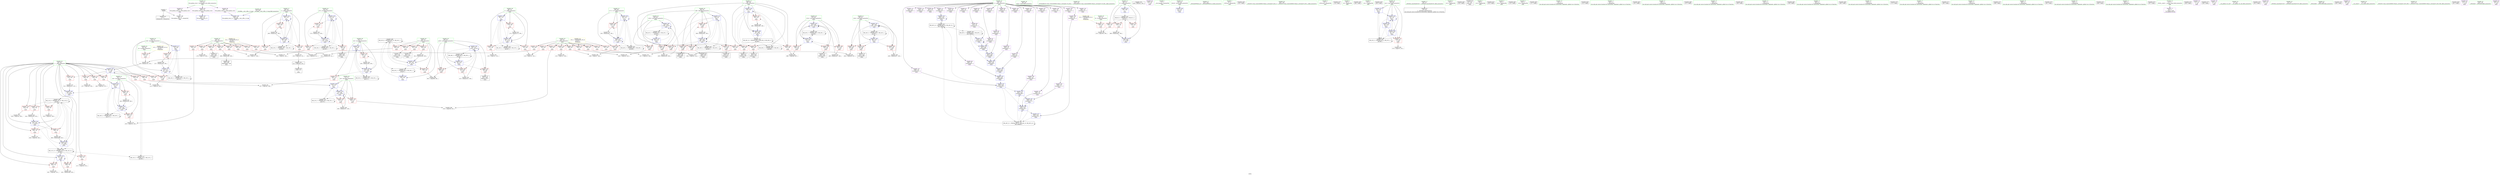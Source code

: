 digraph "SVFG" {
	label="SVFG";

	Node0x55dd93e1b4c0 [shape=record,color=grey,label="{NodeID: 0\nNullPtr}"];
	Node0x55dd93e1b4c0 -> Node0x55dd93e21a80[style=solid];
	Node0x55dd93e1b4c0 -> Node0x55dd93e60340[style=solid];
	Node0x55dd93e71820 [shape=record,color=grey,label="{NodeID: 360\n449 = cmp(447, 448, )\n}"];
	Node0x55dd93e5ff00 [shape=record,color=red,label="{NodeID: 194\n457\<--96\n\<--i164\nmain\n}"];
	Node0x55dd93e5ff00 -> Node0x55dd93e6f8a0[style=solid];
	Node0x55dd93e23750 [shape=record,color=purple,label="{NodeID: 111\n398\<--78\narrayidx143\<--s\nmain\n}"];
	Node0x55dd93e23750 -> Node0x55dd93e6a570[style=solid];
	Node0x55dd93e24240 [shape=record,color=green,label="{NodeID: 28\n49\<--50\nmain\<--main_field_insensitive\n}"];
	Node0x55dd93e61620 [shape=record,color=blue,label="{NodeID: 222\n300\<--162\narrayidx94\<--\nmain\n}"];
	Node0x55dd93e61620 -> Node0x55dd93e616f0[style=dashed];
	Node0x55dd93e63080 [shape=record,color=red,label="{NodeID: 139\n220\<--64\n\<--_\nmain\n}"];
	Node0x55dd93e63080 -> Node0x55dd93e73aa0[style=solid];
	Node0x55dd93e21740 [shape=record,color=green,label="{NodeID: 56\n123\<--124\n_ZSt4endlIcSt11char_traitsIcEERSt13basic_ostreamIT_T0_ES6_\<--_ZSt4endlIcSt11char_traitsIcEERSt13basic_ostreamIT_T0_ES6__field_insensitive\n}"];
	Node0x55dd93e8b480 [shape=record,color=black,label="{NodeID: 416\nMR_6V_3 = PHI(MR_6V_4, MR_6V_2, )\npts\{57 \}\n}"];
	Node0x55dd93e8b480 -> Node0x55dd93e61d80[style=dashed];
	Node0x55dd93e8b480 -> Node0x55dd93e61e10[style=dashed];
	Node0x55dd93e8b480 -> Node0x55dd93e61ea0[style=dashed];
	Node0x55dd93e8b480 -> Node0x55dd93e6ad90[style=dashed];
	Node0x55dd93e6eb80 [shape=record,color=black,label="{NodeID: 333\n160 = PHI(161, 162, )\n}"];
	Node0x55dd93e6ab20 [shape=record,color=blue,label="{NodeID: 250\n98\<--101\ni171\<--\nmain\n}"];
	Node0x55dd93e6ab20 -> Node0x55dd93e5ffd0[style=dashed];
	Node0x55dd93e6ab20 -> Node0x55dd93e600a0[style=dashed];
	Node0x55dd93e6ab20 -> Node0x55dd93e6ab20[style=dashed];
	Node0x55dd93e6ab20 -> Node0x55dd93e6abf0[style=dashed];
	Node0x55dd93e6ab20 -> Node0x55dd93e91190[style=dashed];
	Node0x55dd93e64740 [shape=record,color=red,label="{NodeID: 167\n277\<--80\n\<--i69\nmain\n}"];
	Node0x55dd93e64740 -> Node0x55dd93e21f60[style=solid];
	Node0x55dd93e5f340 [shape=record,color=purple,label="{NodeID: 84\n419\<--20\n\<--.str.5\nmain\n}"];
	Node0x55dd93e1f0f0 [shape=record,color=green,label="{NodeID: 1\n7\<--1\n__dso_handle\<--dummyObj\nGlob }"];
	Node0x55dd93e719a0 [shape=record,color=grey,label="{NodeID: 361\n187 = cmp(185, 186, )\n}"];
	Node0x55dd93e5ffd0 [shape=record,color=red,label="{NodeID: 195\n447\<--98\n\<--i171\nmain\n}"];
	Node0x55dd93e5ffd0 -> Node0x55dd93e71820[style=solid];
	Node0x55dd93e23820 [shape=record,color=purple,label="{NodeID: 112\n442\<--78\narrayidx169\<--s\nmain\n}"];
	Node0x55dd93e24310 [shape=record,color=green,label="{NodeID: 29\n52\<--53\nretval\<--retval_field_insensitive\nmain\n}"];
	Node0x55dd93e24310 -> Node0x55dd93e60440[style=solid];
	Node0x55dd93e616f0 [shape=record,color=blue,label="{NodeID: 223\n303\<--224\narrayidx96\<--\nmain\n}"];
	Node0x55dd93e616f0 -> Node0x55dd93e617c0[style=dashed];
	Node0x55dd93e63150 [shape=record,color=red,label="{NodeID: 140\n230\<--64\n\<--_\nmain\n}"];
	Node0x55dd93e63150 -> Node0x55dd93e60ed0[style=solid];
	Node0x55dd93e21810 [shape=record,color=green,label="{NodeID: 57\n125\<--126\n_ZNSolsEPFRSoS_E\<--_ZNSolsEPFRSoS_E_field_insensitive\n}"];
	Node0x55dd93e8b980 [shape=record,color=black,label="{NodeID: 417\nMR_14V_2 = PHI(MR_14V_4, MR_14V_1, )\npts\{65 \}\n}"];
	Node0x55dd93e8b980 -> Node0x55dd93e605e0[style=dashed];
	Node0x55dd93e6f120 [shape=record,color=grey,label="{NodeID: 334\n408 = Binary(407, 106, )\n}"];
	Node0x55dd93e6f120 -> Node0x55dd93e6a710[style=solid];
	Node0x55dd93e6abf0 [shape=record,color=blue,label="{NodeID: 251\n98\<--453\ni171\<--inc176\nmain\n}"];
	Node0x55dd93e6abf0 -> Node0x55dd93e5ffd0[style=dashed];
	Node0x55dd93e6abf0 -> Node0x55dd93e600a0[style=dashed];
	Node0x55dd93e6abf0 -> Node0x55dd93e6ab20[style=dashed];
	Node0x55dd93e6abf0 -> Node0x55dd93e6abf0[style=dashed];
	Node0x55dd93e6abf0 -> Node0x55dd93e91190[style=dashed];
	Node0x55dd93e64810 [shape=record,color=red,label="{NodeID: 168\n285\<--80\n\<--i69\nmain\n}"];
	Node0x55dd93e64810 -> Node0x55dd93e22100[style=solid];
	Node0x55dd93e5f410 [shape=record,color=purple,label="{NodeID: 85\n493\<--22\nllvm.global_ctors_0\<--llvm.global_ctors\nGlob }"];
	Node0x55dd93e5f410 -> Node0x55dd93e60170[style=solid];
	Node0x55dd93e24b80 [shape=record,color=green,label="{NodeID: 2\n8\<--1\n_ZSt3cin\<--dummyObj\nGlob }"];
	Node0x55dd93e71b20 [shape=record,color=grey,label="{NodeID: 362\n417 = cmp(416, 101, )\n}"];
	Node0x55dd93e600a0 [shape=record,color=red,label="{NodeID: 196\n452\<--98\n\<--i171\nmain\n}"];
	Node0x55dd93e600a0 -> Node0x55dd93e6f5a0[style=solid];
	Node0x55dd93e238f0 [shape=record,color=purple,label="{NodeID: 113\n443\<--78\narraydecay\<--s\nmain\n}"];
	Node0x55dd93e243e0 [shape=record,color=green,label="{NodeID: 30\n54\<--55\nN\<--N_field_insensitive\nmain\n}"];
	Node0x55dd93e243e0 -> Node0x55dd93e239c0[style=solid];
	Node0x55dd93ec9ef0 [shape=record,color=black,label="{NodeID: 556\n102 = PHI()\n}"];
	Node0x55dd93e617c0 [shape=record,color=blue,label="{NodeID: 224\n306\<--224\narrayidx98\<--\nmain\n}"];
	Node0x55dd93e617c0 -> Node0x55dd93e61890[style=dashed];
	Node0x55dd93e63220 [shape=record,color=red,label="{NodeID: 141\n245\<--64\n\<--_\nmain\n}"];
	Node0x55dd93e63220 -> Node0x55dd93e72a20[style=solid];
	Node0x55dd93e218e0 [shape=record,color=green,label="{NodeID: 58\n164\<--165\n_ZStlsISt11char_traitsIcEERSt13basic_ostreamIcT_ES5_c\<--_ZStlsISt11char_traitsIcEERSt13basic_ostreamIcT_ES5_c_field_insensitive\n}"];
	Node0x55dd93e8be80 [shape=record,color=black,label="{NodeID: 418\nMR_16V_2 = PHI(MR_16V_6, MR_16V_1, )\npts\{67 \}\n}"];
	Node0x55dd93e8be80 -> Node0x55dd93e606b0[style=dashed];
	Node0x55dd93e8be80 -> Node0x55dd93e8be80[style=dashed];
	Node0x55dd93e6f2a0 [shape=record,color=grey,label="{NodeID: 335\n430 = Binary(429, 106, )\n}"];
	Node0x55dd93e6f2a0 -> Node0x55dd93e6a980[style=solid];
	Node0x55dd93e6acc0 [shape=record,color=blue,label="{NodeID: 252\n96\<--458\ni164\<--inc179\nmain\n}"];
	Node0x55dd93e6acc0 -> Node0x55dd93e5fd60[style=dashed];
	Node0x55dd93e6acc0 -> Node0x55dd93e5fe30[style=dashed];
	Node0x55dd93e6acc0 -> Node0x55dd93e5ff00[style=dashed];
	Node0x55dd93e6acc0 -> Node0x55dd93e6acc0[style=dashed];
	Node0x55dd93e6acc0 -> Node0x55dd93e90c90[style=dashed];
	Node0x55dd93e648e0 [shape=record,color=red,label="{NodeID: 169\n295\<--80\n\<--i69\nmain\n}"];
	Node0x55dd93e648e0 -> Node0x55dd93e70920[style=solid];
	Node0x55dd93e5f4e0 [shape=record,color=purple,label="{NodeID: 86\n494\<--22\nllvm.global_ctors_1\<--llvm.global_ctors\nGlob }"];
	Node0x55dd93e5f4e0 -> Node0x55dd93e60240[style=solid];
	Node0x55dd93e22ac0 [shape=record,color=green,label="{NodeID: 3\n9\<--1\n_ZSt4cout\<--dummyObj\nGlob }"];
	Node0x55dd93e71ca0 [shape=record,color=grey,label="{NodeID: 363\n213 = cmp(212, 106, )\n}"];
	Node0x55dd93e60170 [shape=record,color=blue,label="{NodeID: 197\n493\<--23\nllvm.global_ctors_0\<--\nGlob }"];
	Node0x55dd93e239c0 [shape=record,color=red,label="{NodeID: 114\n109\<--54\n\<--N\nmain\n}"];
	Node0x55dd93e239c0 -> Node0x55dd93e73920[style=solid];
	Node0x55dd93e1e930 [shape=record,color=green,label="{NodeID: 31\n56\<--57\nz\<--z_field_insensitive\nmain\n}"];
	Node0x55dd93e1e930 -> Node0x55dd93e61d80[style=solid];
	Node0x55dd93e1e930 -> Node0x55dd93e61e10[style=solid];
	Node0x55dd93e1e930 -> Node0x55dd93e61ea0[style=solid];
	Node0x55dd93e1e930 -> Node0x55dd93e60510[style=solid];
	Node0x55dd93e1e930 -> Node0x55dd93e6ad90[style=solid];
	Node0x55dd93ecb390 [shape=record,color=black,label="{NodeID: 557\n34 = PHI()\n}"];
	Node0x55dd93e61890 [shape=record,color=blue,label="{NodeID: 225\n309\<--224\narrayidx100\<--\nmain\n}"];
	Node0x55dd93e61890 -> Node0x55dd93e69bb0[style=dashed];
	Node0x55dd93e61890 -> Node0x55dd93e69fc0[style=dashed];
	Node0x55dd93e61890 -> Node0x55dd93e89b80[style=dashed];
	Node0x55dd93e61890 -> Node0x55dd93e93e90[style=dashed];
	Node0x55dd93e632f0 [shape=record,color=red,label="{NodeID: 142\n311\<--64\n\<--_\nmain\n}"];
	Node0x55dd93e632f0 -> Node0x55dd93e704a0[style=solid];
	Node0x55dd93e219b0 [shape=record,color=green,label="{NodeID: 59\n24\<--489\n_GLOBAL__sub_I_dllu_2_0.cpp\<--_GLOBAL__sub_I_dllu_2_0.cpp_field_insensitive\n}"];
	Node0x55dd93e219b0 -> Node0x55dd93e60240[style=solid];
	Node0x55dd93e8c380 [shape=record,color=black,label="{NodeID: 419\nMR_18V_2 = PHI(MR_18V_7, MR_18V_1, )\npts\{69 \}\n}"];
	Node0x55dd93e8c380 -> Node0x55dd93e60780[style=dashed];
	Node0x55dd93e8c380 -> Node0x55dd93e8c380[style=dashed];
	Node0x55dd93e6f420 [shape=record,color=grey,label="{NodeID: 336\n401 = Binary(400, 402, )\n}"];
	Node0x55dd93e6f420 -> Node0x55dd93e6a640[style=solid];
	Node0x55dd93e6ad90 [shape=record,color=blue,label="{NodeID: 253\n56\<--468\nz\<--inc187\nmain\n}"];
	Node0x55dd93e6ad90 -> Node0x55dd93e8b480[style=dashed];
	Node0x55dd93e649b0 [shape=record,color=red,label="{NodeID: 170\n261\<--82\n\<--j73\nmain\n}"];
	Node0x55dd93e649b0 -> Node0x55dd93e731a0[style=solid];
	Node0x55dd93e5f5e0 [shape=record,color=purple,label="{NodeID: 87\n495\<--22\nllvm.global_ctors_2\<--llvm.global_ctors\nGlob }"];
	Node0x55dd93e5f5e0 -> Node0x55dd93e60340[style=solid];
	Node0x55dd93e22b50 [shape=record,color=green,label="{NodeID: 4\n10\<--1\n.str\<--dummyObj\nGlob }"];
	Node0x55dd93e71e20 [shape=record,color=grey,label="{NodeID: 364\n179 = cmp(178, 106, )\n}"];
	Node0x55dd93e60240 [shape=record,color=blue,label="{NodeID: 198\n494\<--24\nllvm.global_ctors_1\<--_GLOBAL__sub_I_dllu_2_0.cpp\nGlob }"];
	Node0x55dd93e61d80 [shape=record,color=red,label="{NodeID: 115\n108\<--56\n\<--z\nmain\n}"];
	Node0x55dd93e61d80 -> Node0x55dd93e73920[style=solid];
	Node0x55dd93e1ea00 [shape=record,color=green,label="{NodeID: 32\n58\<--59\nc\<--c_field_insensitive\nmain\n}"];
	Node0x55dd93e1ea00 -> Node0x55dd93e61f70[style=solid];
	Node0x55dd93e1ea00 -> Node0x55dd93e62040[style=solid];
	Node0x55dd93e1ea00 -> Node0x55dd93e62110[style=solid];
	Node0x55dd93e1ea00 -> Node0x55dd93e621e0[style=solid];
	Node0x55dd93e1ea00 -> Node0x55dd93e622b0[style=solid];
	Node0x55dd93e1ea00 -> Node0x55dd93e62380[style=solid];
	Node0x55dd93e1ea00 -> Node0x55dd93e62450[style=solid];
	Node0x55dd93e1ea00 -> Node0x55dd93e62520[style=solid];
	Node0x55dd93ecb490 [shape=record,color=black,label="{NodeID: 558\n204 = PHI()\n}"];
	Node0x55dd93e61960 [shape=record,color=blue,label="{NodeID: 226\n64\<--312\n_\<--sub101\nmain\n}"];
	Node0x55dd93e61960 -> Node0x55dd93ea4c90[style=dashed];
	Node0x55dd93e633c0 [shape=record,color=red,label="{NodeID: 143\n319\<--64\n\<--_\nmain\n}"];
	Node0x55dd93e633c0 -> Node0x55dd93e72d20[style=solid];
	Node0x55dd93e21a80 [shape=record,color=black,label="{NodeID: 60\n2\<--3\ndummyVal\<--dummyVal\n}"];
	Node0x55dd93e8c880 [shape=record,color=black,label="{NodeID: 420\nMR_20V_2 = PHI(MR_20V_3, MR_20V_1, )\npts\{71 \}\n}"];
	Node0x55dd93e8c880 -> Node0x55dd93e609f0[style=dashed];
	Node0x55dd93e8c880 -> Node0x55dd93e8c880[style=dashed];
	Node0x55dd93e6f5a0 [shape=record,color=grey,label="{NodeID: 337\n453 = Binary(452, 106, )\n}"];
	Node0x55dd93e6f5a0 -> Node0x55dd93e6abf0[style=solid];
	Node0x55dd93e64a80 [shape=record,color=red,label="{NodeID: 171\n268\<--82\n\<--j73\nmain\n}"];
	Node0x55dd93e64a80 -> Node0x55dd93e21e90[style=solid];
	Node0x55dd93e5f6e0 [shape=record,color=purple,label="{NodeID: 88\n267\<--78\narrayidx\<--s\nmain\n}"];
	Node0x55dd93e1bd20 [shape=record,color=green,label="{NodeID: 5\n12\<--1\n.str.1\<--dummyObj\nGlob }"];
	Node0x55dd93e71fa0 [shape=record,color=grey,label="{NodeID: 365\n391 = cmp(390, 101, )\n}"];
	Node0x55dd93e60340 [shape=record,color=blue, style = dotted,label="{NodeID: 199\n495\<--3\nllvm.global_ctors_2\<--dummyVal\nGlob }"];
	Node0x55dd93e61e10 [shape=record,color=red,label="{NodeID: 116\n116\<--56\n\<--z\nmain\n}"];
	Node0x55dd93e1ead0 [shape=record,color=green,label="{NodeID: 33\n60\<--61\nr\<--r_field_insensitive\nmain\n}"];
	Node0x55dd93e1ead0 -> Node0x55dd93e625f0[style=solid];
	Node0x55dd93e1ead0 -> Node0x55dd93e626c0[style=solid];
	Node0x55dd93e1ead0 -> Node0x55dd93e62790[style=solid];
	Node0x55dd93e1ead0 -> Node0x55dd93e62860[style=solid];
	Node0x55dd93e1ead0 -> Node0x55dd93e62930[style=solid];
	Node0x55dd93e1ead0 -> Node0x55dd93e62a00[style=solid];
	Node0x55dd93e1ead0 -> Node0x55dd93e62ad0[style=solid];
	Node0x55dd93e1ead0 -> Node0x55dd93e62ba0[style=solid];
	Node0x55dd93e1ead0 -> Node0x55dd93e62c70[style=solid];
	Node0x55dd93ecb5f0 [shape=record,color=black,label="{NodeID: 559\n205 = PHI()\n}"];
	Node0x55dd93e61a30 [shape=record,color=blue,label="{NodeID: 227\n84\<--101\nzxcv\<--\nmain\n}"];
	Node0x55dd93e61a30 -> Node0x55dd93e61ca0[style=dashed];
	Node0x55dd93e61a30 -> Node0x55dd93e8e680[style=dashed];
	Node0x55dd93e63490 [shape=record,color=red,label="{NodeID: 144\n323\<--64\n\<--_\nmain\n}"];
	Node0x55dd93e63490 -> Node0x55dd93e728a0[style=solid];
	Node0x55dd93e21b50 [shape=record,color=black,label="{NodeID: 61\n35\<--36\n\<--_ZNSt8ios_base4InitD1Ev\nCan only get source location for instruction, argument, global var or function.}"];
	Node0x55dd93e8cd80 [shape=record,color=black,label="{NodeID: 421\nMR_22V_2 = PHI(MR_22V_3, MR_22V_1, )\npts\{73 \}\n}"];
	Node0x55dd93e8cd80 -> Node0x55dd93e60b90[style=dashed];
	Node0x55dd93e8cd80 -> Node0x55dd93e8cd80[style=dashed];
	Node0x55dd93e6f720 [shape=record,color=grey,label="{NodeID: 338\n208 = Binary(207, 106, )\n}"];
	Node0x55dd93e6f720 -> Node0x55dd93e60c60[style=solid];
	Node0x55dd93e64b50 [shape=record,color=red,label="{NodeID: 172\n273\<--82\n\<--j73\nmain\n}"];
	Node0x55dd93e64b50 -> Node0x55dd93e6fea0[style=solid];
	Node0x55dd93e5f7b0 [shape=record,color=purple,label="{NodeID: 89\n270\<--78\narrayidx78\<--s\nmain\n}"];
	Node0x55dd93e5f7b0 -> Node0x55dd93e61210[style=solid];
	Node0x55dd93e1bdb0 [shape=record,color=green,label="{NodeID: 6\n14\<--1\n.str.2\<--dummyObj\nGlob }"];
	Node0x55dd93e72120 [shape=record,color=grey,label="{NodeID: 366\n388 = cmp(386, 387, )\n}"];
	Node0x55dd93e60440 [shape=record,color=blue,label="{NodeID: 200\n52\<--101\nretval\<--\nmain\n}"];
	Node0x55dd93e61ea0 [shape=record,color=red,label="{NodeID: 117\n467\<--56\n\<--z\nmain\n}"];
	Node0x55dd93e61ea0 -> Node0x55dd93e701a0[style=solid];
	Node0x55dd93e1eba0 [shape=record,color=green,label="{NodeID: 34\n62\<--63\nm\<--m_field_insensitive\nmain\n}"];
	Node0x55dd93e1eba0 -> Node0x55dd93e62d40[style=solid];
	Node0x55dd93ecb6c0 [shape=record,color=black,label="{NodeID: 560\n216 = PHI()\n}"];
	Node0x55dd93e61b00 [shape=record,color=blue,label="{NodeID: 228\n86\<--316\nx\<--\nmain\n}"];
	Node0x55dd93e61b00 -> Node0x55dd93ea5690[style=dashed];
	Node0x55dd93e63560 [shape=record,color=red,label="{NodeID: 145\n343\<--64\n\<--_\nmain\n}"];
	Node0x55dd93e63560 -> Node0x55dd93e70da0[style=solid];
	Node0x55dd93e21c20 [shape=record,color=black,label="{NodeID: 62\n51\<--101\nmain_ret\<--\nmain\n}"];
	Node0x55dd93e8d280 [shape=record,color=black,label="{NodeID: 422\nMR_24V_2 = PHI(MR_24V_3, MR_24V_1, )\npts\{75 \}\n}"];
	Node0x55dd93e8d280 -> Node0x55dd93e60d30[style=dashed];
	Node0x55dd93e8d280 -> Node0x55dd93e8d280[style=dashed];
	Node0x55dd93e6f8a0 [shape=record,color=grey,label="{NodeID: 339\n458 = Binary(457, 106, )\n}"];
	Node0x55dd93e6f8a0 -> Node0x55dd93e6acc0[style=solid];
	Node0x55dd93e64c20 [shape=record,color=red,label="{NodeID: 173\n373\<--84\n\<--zxcv\nmain\n}"];
	Node0x55dd93e64c20 -> Node0x55dd93e65c50[style=solid];
	Node0x55dd93e5f880 [shape=record,color=purple,label="{NodeID: 90\n279\<--78\narrayidx83\<--s\nmain\n}"];
	Node0x55dd93e1be40 [shape=record,color=green,label="{NodeID: 7\n16\<--1\n.str.3\<--dummyObj\nGlob }"];
	Node0x55dd93e722a0 [shape=record,color=grey,label="{NodeID: 367\n426 = cmp(424, 425, )\n}"];
	Node0x55dd93e60510 [shape=record,color=blue,label="{NodeID: 201\n56\<--106\nz\<--\nmain\n}"];
	Node0x55dd93e60510 -> Node0x55dd93e8b480[style=dashed];
	Node0x55dd93e61f70 [shape=record,color=red,label="{NodeID: 118\n130\<--58\n\<--c\nmain\n}"];
	Node0x55dd93e61f70 -> Node0x55dd93e710a0[style=solid];
	Node0x55dd93e1ec70 [shape=record,color=green,label="{NodeID: 35\n64\<--65\n_\<--__field_insensitive\nmain\n}"];
	Node0x55dd93e1ec70 -> Node0x55dd93e62e10[style=solid];
	Node0x55dd93e1ec70 -> Node0x55dd93e62ee0[style=solid];
	Node0x55dd93e1ec70 -> Node0x55dd93e62fb0[style=solid];
	Node0x55dd93e1ec70 -> Node0x55dd93e63080[style=solid];
	Node0x55dd93e1ec70 -> Node0x55dd93e63150[style=solid];
	Node0x55dd93e1ec70 -> Node0x55dd93e63220[style=solid];
	Node0x55dd93e1ec70 -> Node0x55dd93e632f0[style=solid];
	Node0x55dd93e1ec70 -> Node0x55dd93e633c0[style=solid];
	Node0x55dd93e1ec70 -> Node0x55dd93e63490[style=solid];
	Node0x55dd93e1ec70 -> Node0x55dd93e63560[style=solid];
	Node0x55dd93e1ec70 -> Node0x55dd93e63630[style=solid];
	Node0x55dd93e1ec70 -> Node0x55dd93e63700[style=solid];
	Node0x55dd93e1ec70 -> Node0x55dd93e637d0[style=solid];
	Node0x55dd93e1ec70 -> Node0x55dd93e638a0[style=solid];
	Node0x55dd93e1ec70 -> Node0x55dd93e63970[style=solid];
	Node0x55dd93e1ec70 -> Node0x55dd93e605e0[style=solid];
	Node0x55dd93e1ec70 -> Node0x55dd93e61960[style=solid];
	Node0x55dd93e1ec70 -> Node0x55dd93e69e20[style=solid];
	Node0x55dd93e1ec70 -> Node0x55dd93e6a230[style=solid];
	Node0x55dd93e1ec70 -> Node0x55dd93e6a640[style=solid];
	Node0x55dd93ecb900 [shape=record,color=black,label="{NodeID: 561\n223 = PHI()\n}"];
	Node0x55dd93e61bd0 [shape=record,color=blue,label="{NodeID: 229\n88\<--316\ny\<--\nmain\n}"];
	Node0x55dd93e61bd0 -> Node0x55dd93e65100[style=dashed];
	Node0x55dd93e61bd0 -> Node0x55dd93e651d0[style=dashed];
	Node0x55dd93e61bd0 -> Node0x55dd93e652a0[style=dashed];
	Node0x55dd93e61bd0 -> Node0x55dd93e65370[style=dashed];
	Node0x55dd93e61bd0 -> Node0x55dd93e65440[style=dashed];
	Node0x55dd93e61bd0 -> Node0x55dd93e6a160[style=dashed];
	Node0x55dd93e61bd0 -> Node0x55dd93e89680[style=dashed];
	Node0x55dd93e61bd0 -> Node0x55dd93e81a80[style=dashed];
	Node0x55dd93e63630 [shape=record,color=red,label="{NodeID: 146\n348\<--64\n\<--_\nmain\n}"];
	Node0x55dd93e63630 -> Node0x55dd93e72ba0[style=solid];
	Node0x55dd93e21cf0 [shape=record,color=black,label="{NodeID: 63\n159\<--157\n\<--\nmain\n}"];
	Node0x55dd93e8d780 [shape=record,color=black,label="{NodeID: 423\nMR_26V_2 = PHI(MR_26V_3, MR_26V_1, )\npts\{77 \}\n}"];
	Node0x55dd93e8d780 -> Node0x55dd93e60ed0[style=dashed];
	Node0x55dd93e8d780 -> Node0x55dd93e8d780[style=dashed];
	Node0x55dd93e6fa20 [shape=record,color=grey,label="{NodeID: 340\n413 = Binary(412, 106, )\n}"];
	Node0x55dd93e6fa20 -> Node0x55dd93e6a7e0[style=solid];
	Node0x55dd93e64cf0 [shape=record,color=red,label="{NodeID: 174\n326\<--86\n\<--x\nmain\n}"];
	Node0x55dd93e64cf0 -> Node0x55dd93e73020[style=solid];
	Node0x55dd93e5f950 [shape=record,color=purple,label="{NodeID: 91\n282\<--78\narrayidx85\<--s\nmain\n}"];
	Node0x55dd93e5f950 -> Node0x55dd93e613b0[style=solid];
	Node0x55dd93e1baa0 [shape=record,color=green,label="{NodeID: 8\n18\<--1\n.str.4\<--dummyObj\nGlob }"];
	Node0x55dd93e72420 [shape=record,color=grey,label="{NodeID: 368\n382 = cmp(380, 381, )\n}"];
	Node0x55dd93e605e0 [shape=record,color=blue,label="{NodeID: 202\n64\<--134\n_\<--sub\nmain\n}"];
	Node0x55dd93e605e0 -> Node0x55dd93e62e10[style=dashed];
	Node0x55dd93e605e0 -> Node0x55dd93e62ee0[style=dashed];
	Node0x55dd93e605e0 -> Node0x55dd93e62fb0[style=dashed];
	Node0x55dd93e605e0 -> Node0x55dd93e63080[style=dashed];
	Node0x55dd93e605e0 -> Node0x55dd93e63150[style=dashed];
	Node0x55dd93e605e0 -> Node0x55dd93e63220[style=dashed];
	Node0x55dd93e605e0 -> Node0x55dd93e632f0[style=dashed];
	Node0x55dd93e605e0 -> Node0x55dd93e61960[style=dashed];
	Node0x55dd93e605e0 -> Node0x55dd93e8b980[style=dashed];
	Node0x55dd93e62040 [shape=record,color=red,label="{NodeID: 119\n148\<--58\n\<--c\nmain\n}"];
	Node0x55dd93e62040 -> Node0x55dd93e73620[style=solid];
	Node0x55dd93e1ed40 [shape=record,color=green,label="{NodeID: 36\n66\<--67\ni\<--i_field_insensitive\nmain\n}"];
	Node0x55dd93e1ed40 -> Node0x55dd93e63a40[style=solid];
	Node0x55dd93e1ed40 -> Node0x55dd93e63b10[style=solid];
	Node0x55dd93e1ed40 -> Node0x55dd93e63be0[style=solid];
	Node0x55dd93e1ed40 -> Node0x55dd93e606b0[style=solid];
	Node0x55dd93e1ed40 -> Node0x55dd93e60920[style=solid];
	Node0x55dd93ecb9d0 [shape=record,color=black,label="{NodeID: 562\n113 = PHI()\n}"];
	Node0x55dd93e61ca0 [shape=record,color=blue,label="{NodeID: 230\n84\<--101\nzxcv\<--\nmain\n}"];
	Node0x55dd93e61ca0 -> Node0x55dd93e64c20[style=dashed];
	Node0x55dd93e61ca0 -> Node0x55dd93e61ca0[style=dashed];
	Node0x55dd93e61ca0 -> Node0x55dd93e69ef0[style=dashed];
	Node0x55dd93e61ca0 -> Node0x55dd93e6a300[style=dashed];
	Node0x55dd93e61ca0 -> Node0x55dd93e8e680[style=dashed];
	Node0x55dd93e63700 [shape=record,color=red,label="{NodeID: 147\n368\<--64\n\<--_\nmain\n}"];
	Node0x55dd93e63700 -> Node0x55dd93e71220[style=solid];
	Node0x55dd93e21dc0 [shape=record,color=black,label="{NodeID: 64\n266\<--265\nidxprom\<--\nmain\n}"];
	Node0x55dd93e8dc80 [shape=record,color=black,label="{NodeID: 424\nMR_28V_2 = PHI(MR_28V_3, MR_28V_1, )\npts\{81 \}\n}"];
	Node0x55dd93e8dc80 -> Node0x55dd93e61070[style=dashed];
	Node0x55dd93e8dc80 -> Node0x55dd93e8dc80[style=dashed];
	Node0x55dd93e6fba0 [shape=record,color=grey,label="{NodeID: 341\n174 = Binary(173, 106, )\n}"];
	Node0x55dd93e6fba0 -> Node0x55dd93e60920[style=solid];
	Node0x55dd93e64dc0 [shape=record,color=red,label="{NodeID: 175\n331\<--86\n\<--x\nmain\n}"];
	Node0x55dd93e64dc0 -> Node0x55dd93e222a0[style=solid];
	Node0x55dd93e5fa20 [shape=record,color=purple,label="{NodeID: 92\n287\<--78\narrayidx87\<--s\nmain\n}"];
	Node0x55dd93e1bb30 [shape=record,color=green,label="{NodeID: 9\n20\<--1\n.str.5\<--dummyObj\nGlob }"];
	Node0x55dd93e725a0 [shape=record,color=grey,label="{NodeID: 369\n202 = cmp(200, 201, )\n}"];
	Node0x55dd93e606b0 [shape=record,color=blue,label="{NodeID: 203\n66\<--101\ni\<--\nmain\n}"];
	Node0x55dd93e606b0 -> Node0x55dd93e63a40[style=dashed];
	Node0x55dd93e606b0 -> Node0x55dd93e63b10[style=dashed];
	Node0x55dd93e606b0 -> Node0x55dd93e63be0[style=dashed];
	Node0x55dd93e606b0 -> Node0x55dd93e60920[style=dashed];
	Node0x55dd93e606b0 -> Node0x55dd93e8be80[style=dashed];
	Node0x55dd93e62110 [shape=record,color=red,label="{NodeID: 120\n178\<--58\n\<--c\nmain\n}"];
	Node0x55dd93e62110 -> Node0x55dd93e71e20[style=solid];
	Node0x55dd93e1ee10 [shape=record,color=green,label="{NodeID: 37\n68\<--69\nj\<--j_field_insensitive\nmain\n}"];
	Node0x55dd93e1ee10 -> Node0x55dd93e63cb0[style=solid];
	Node0x55dd93e1ee10 -> Node0x55dd93e63d80[style=solid];
	Node0x55dd93e1ee10 -> Node0x55dd93e63e50[style=solid];
	Node0x55dd93e1ee10 -> Node0x55dd93e60780[style=solid];
	Node0x55dd93e1ee10 -> Node0x55dd93e60850[style=solid];
	Node0x55dd93ecbad0 [shape=record,color=black,label="{NodeID: 563\n117 = PHI()\n}"];
	Node0x55dd93e69bb0 [shape=record,color=blue,label="{NodeID: 231\n333\<--224\narrayidx108\<--\nmain\n}"];
	Node0x55dd93e69bb0 -> Node0x55dd93e69c80[style=dashed];
	Node0x55dd93e637d0 [shape=record,color=red,label="{NodeID: 148\n390\<--64\n\<--_\nmain\n}"];
	Node0x55dd93e637d0 -> Node0x55dd93e71fa0[style=solid];
	Node0x55dd93e21e90 [shape=record,color=black,label="{NodeID: 65\n269\<--268\nidxprom77\<--\nmain\n}"];
	Node0x55dd93e8e180 [shape=record,color=black,label="{NodeID: 425\nMR_30V_2 = PHI(MR_30V_3, MR_30V_1, )\npts\{83 \}\n}"];
	Node0x55dd93e8e180 -> Node0x55dd93e61140[style=dashed];
	Node0x55dd93e8e180 -> Node0x55dd93e8e180[style=dashed];
	Node0x55dd93e6fd20 [shape=record,color=grey,label="{NodeID: 342\n168 = Binary(167, 106, )\n}"];
	Node0x55dd93e6fd20 -> Node0x55dd93e60850[style=solid];
	Node0x55dd93e64e90 [shape=record,color=red,label="{NodeID: 176\n336\<--86\n\<--x\nmain\n}"];
	Node0x55dd93e64e90 -> Node0x55dd93e22370[style=solid];
	Node0x55dd93e5faf0 [shape=record,color=purple,label="{NodeID: 93\n291\<--78\narrayidx89\<--s\nmain\n}"];
	Node0x55dd93e5faf0 -> Node0x55dd93e61480[style=solid];
	Node0x55dd93e1bc00 [shape=record,color=green,label="{NodeID: 10\n23\<--1\n\<--dummyObj\nCan only get source location for instruction, argument, global var or function.}"];
	Node0x55dd93e72720 [shape=record,color=grey,label="{NodeID: 370\n353 = cmp(351, 352, )\n}"];
	Node0x55dd93e60780 [shape=record,color=blue,label="{NodeID: 204\n68\<--101\nj\<--\nmain\n}"];
	Node0x55dd93e60780 -> Node0x55dd93e63cb0[style=dashed];
	Node0x55dd93e60780 -> Node0x55dd93e63d80[style=dashed];
	Node0x55dd93e60780 -> Node0x55dd93e63e50[style=dashed];
	Node0x55dd93e60780 -> Node0x55dd93e60780[style=dashed];
	Node0x55dd93e60780 -> Node0x55dd93e60850[style=dashed];
	Node0x55dd93e60780 -> Node0x55dd93e8c380[style=dashed];
	Node0x55dd93e621e0 [shape=record,color=red,label="{NodeID: 121\n234\<--58\n\<--c\nmain\n}"];
	Node0x55dd93e621e0 -> Node0x55dd93e72ea0[style=solid];
	Node0x55dd93e1eee0 [shape=record,color=green,label="{NodeID: 38\n70\<--71\ni24\<--i24_field_insensitive\nmain\n}"];
	Node0x55dd93e1eee0 -> Node0x55dd93e63f20[style=solid];
	Node0x55dd93e1eee0 -> Node0x55dd93e63ff0[style=solid];
	Node0x55dd93e1eee0 -> Node0x55dd93e609f0[style=solid];
	Node0x55dd93e1eee0 -> Node0x55dd93e60ac0[style=solid];
	Node0x55dd93ecbbd0 [shape=record,color=black,label="{NodeID: 564\n121 = PHI()\n}"];
	Node0x55dd93e69c80 [shape=record,color=blue,label="{NodeID: 232\n338\<--224\narrayidx111\<--\nmain\n}"];
	Node0x55dd93e69c80 -> Node0x55dd93e69fc0[style=dashed];
	Node0x55dd93e69c80 -> Node0x55dd93e89b80[style=dashed];
	Node0x55dd93e638a0 [shape=record,color=red,label="{NodeID: 149\n400\<--64\n\<--_\nmain\n}"];
	Node0x55dd93e638a0 -> Node0x55dd93e6f420[style=solid];
	Node0x55dd93e21f60 [shape=record,color=black,label="{NodeID: 66\n278\<--277\nidxprom82\<--\nmain\n}"];
	Node0x55dd93ea93b0 [shape=record,color=yellow,style=double,label="{NodeID: 509\n4V_1 = ENCHI(MR_4V_0)\npts\{55 \}\nFun[main]}"];
	Node0x55dd93ea93b0 -> Node0x55dd93e239c0[style=dashed];
	Node0x55dd93e8e680 [shape=record,color=black,label="{NodeID: 426\nMR_32V_2 = PHI(MR_32V_3, MR_32V_1, )\npts\{85 \}\n}"];
	Node0x55dd93e8e680 -> Node0x55dd93e61a30[style=dashed];
	Node0x55dd93e8e680 -> Node0x55dd93e8e680[style=dashed];
	Node0x55dd93e6fea0 [shape=record,color=grey,label="{NodeID: 343\n274 = Binary(273, 106, )\n}"];
	Node0x55dd93e6fea0 -> Node0x55dd93e612e0[style=solid];
	Node0x55dd93e64f60 [shape=record,color=red,label="{NodeID: 177\n340\<--86\n\<--x\nmain\n}"];
	Node0x55dd93e64f60 -> Node0x55dd93e70c20[style=solid];
	Node0x55dd93e5fbc0 [shape=record,color=purple,label="{NodeID: 94\n299\<--78\narrayidx93\<--s\nmain\n}"];
	Node0x55dd93e1f960 [shape=record,color=green,label="{NodeID: 11\n101\<--1\n\<--dummyObj\nCan only get source location for instruction, argument, global var or function.}"];
	Node0x55dd93e728a0 [shape=record,color=grey,label="{NodeID: 371\n324 = cmp(323, 106, )\n}"];
	Node0x55dd93e60850 [shape=record,color=blue,label="{NodeID: 205\n68\<--168\nj\<--inc\nmain\n}"];
	Node0x55dd93e60850 -> Node0x55dd93e63cb0[style=dashed];
	Node0x55dd93e60850 -> Node0x55dd93e63d80[style=dashed];
	Node0x55dd93e60850 -> Node0x55dd93e63e50[style=dashed];
	Node0x55dd93e60850 -> Node0x55dd93e60780[style=dashed];
	Node0x55dd93e60850 -> Node0x55dd93e60850[style=dashed];
	Node0x55dd93e60850 -> Node0x55dd93e8c380[style=dashed];
	Node0x55dd93e622b0 [shape=record,color=red,label="{NodeID: 122\n262\<--58\n\<--c\nmain\n}"];
	Node0x55dd93e622b0 -> Node0x55dd93e731a0[style=solid];
	Node0x55dd93e1efb0 [shape=record,color=green,label="{NodeID: 39\n72\<--73\ni33\<--i33_field_insensitive\nmain\n}"];
	Node0x55dd93e1efb0 -> Node0x55dd93e640c0[style=solid];
	Node0x55dd93e1efb0 -> Node0x55dd93e64190[style=solid];
	Node0x55dd93e1efb0 -> Node0x55dd93e60b90[style=solid];
	Node0x55dd93e1efb0 -> Node0x55dd93e60c60[style=solid];
	Node0x55dd93ecbcd0 [shape=record,color=black,label="{NodeID: 565\n122 = PHI()\n}"];
	Node0x55dd93e69d50 [shape=record,color=blue,label="{NodeID: 233\n86\<--341\nx\<--inc112\nmain\n}"];
	Node0x55dd93e69d50 -> Node0x55dd93e65030[style=dashed];
	Node0x55dd93e69d50 -> Node0x55dd93e81580[style=dashed];
	Node0x55dd93e69d50 -> Node0x55dd93ea5690[style=dashed];
	Node0x55dd93e63970 [shape=record,color=red,label="{NodeID: 150\n416\<--64\n\<--_\nmain\n}"];
	Node0x55dd93e63970 -> Node0x55dd93e71b20[style=solid];
	Node0x55dd93e22030 [shape=record,color=black,label="{NodeID: 67\n281\<--280\nidxprom84\<--\nmain\n}"];
	Node0x55dd93e81580 [shape=record,color=black,label="{NodeID: 427\nMR_34V_2 = PHI(MR_34V_3, MR_34V_1, )\npts\{87 \}\n}"];
	Node0x55dd93e81580 -> Node0x55dd93e61b00[style=dashed];
	Node0x55dd93e81580 -> Node0x55dd93e81580[style=dashed];
	Node0x55dd93e70020 [shape=record,color=grey,label="{NodeID: 344\n194 = Binary(193, 106, )\n}"];
	Node0x55dd93e70020 -> Node0x55dd93e60ac0[style=solid];
	Node0x55dd93e65030 [shape=record,color=red,label="{NodeID: 178\n381\<--86\n\<--x\nmain\n}"];
	Node0x55dd93e65030 -> Node0x55dd93e72420[style=solid];
	Node0x55dd93e5fc90 [shape=record,color=purple,label="{NodeID: 95\n300\<--78\narrayidx94\<--s\nmain\n}"];
	Node0x55dd93e5fc90 -> Node0x55dd93e61620[style=solid];
	Node0x55dd93e1fa30 [shape=record,color=green,label="{NodeID: 12\n106\<--1\n\<--dummyObj\nCan only get source location for instruction, argument, global var or function.}"];
	Node0x55dd93e72a20 [shape=record,color=grey,label="{NodeID: 372\n246 = cmp(245, 247, )\n}"];
	Node0x55dd93e60920 [shape=record,color=blue,label="{NodeID: 206\n66\<--174\ni\<--inc19\nmain\n}"];
	Node0x55dd93e60920 -> Node0x55dd93e63a40[style=dashed];
	Node0x55dd93e60920 -> Node0x55dd93e63b10[style=dashed];
	Node0x55dd93e60920 -> Node0x55dd93e63be0[style=dashed];
	Node0x55dd93e60920 -> Node0x55dd93e60920[style=dashed];
	Node0x55dd93e60920 -> Node0x55dd93e8be80[style=dashed];
	Node0x55dd93e62380 [shape=record,color=red,label="{NodeID: 123\n280\<--58\n\<--c\nmain\n}"];
	Node0x55dd93e62380 -> Node0x55dd93e22030[style=solid];
	Node0x55dd93e22c80 [shape=record,color=green,label="{NodeID: 40\n74\<--75\ni46\<--i46_field_insensitive\nmain\n}"];
	Node0x55dd93e22c80 -> Node0x55dd93e64260[style=solid];
	Node0x55dd93e22c80 -> Node0x55dd93e64330[style=solid];
	Node0x55dd93e22c80 -> Node0x55dd93e60d30[style=solid];
	Node0x55dd93e22c80 -> Node0x55dd93e60e00[style=solid];
	Node0x55dd93ecbda0 [shape=record,color=black,label="{NodeID: 566\n127 = PHI()\n}"];
	Node0x55dd93e69e20 [shape=record,color=blue,label="{NodeID: 234\n64\<--344\n_\<--sub113\nmain\n}"];
	Node0x55dd93e69e20 -> Node0x55dd93e63630[style=dashed];
	Node0x55dd93e69e20 -> Node0x55dd93e63700[style=dashed];
	Node0x55dd93e69e20 -> Node0x55dd93e6a230[style=dashed];
	Node0x55dd93e69e20 -> Node0x55dd93e92f90[style=dashed];
	Node0x55dd93e69e20 -> Node0x55dd93ea4c90[style=dashed];
	Node0x55dd93e63a40 [shape=record,color=red,label="{NodeID: 151\n141\<--66\n\<--i\nmain\n}"];
	Node0x55dd93e63a40 -> Node0x55dd93e734a0[style=solid];
	Node0x55dd93e22100 [shape=record,color=black,label="{NodeID: 68\n286\<--285\nidxprom86\<--\nmain\n}"];
	Node0x55dd93ea9570 [shape=record,color=yellow,style=double,label="{NodeID: 511\n8V_1 = ENCHI(MR_8V_0)\npts\{59 \}\nFun[main]}"];
	Node0x55dd93ea9570 -> Node0x55dd93e61f70[style=dashed];
	Node0x55dd93ea9570 -> Node0x55dd93e62040[style=dashed];
	Node0x55dd93ea9570 -> Node0x55dd93e62110[style=dashed];
	Node0x55dd93ea9570 -> Node0x55dd93e621e0[style=dashed];
	Node0x55dd93ea9570 -> Node0x55dd93e622b0[style=dashed];
	Node0x55dd93ea9570 -> Node0x55dd93e62380[style=dashed];
	Node0x55dd93ea9570 -> Node0x55dd93e62450[style=dashed];
	Node0x55dd93ea9570 -> Node0x55dd93e62520[style=dashed];
	Node0x55dd93e81a80 [shape=record,color=black,label="{NodeID: 428\nMR_36V_2 = PHI(MR_36V_3, MR_36V_1, )\npts\{89 \}\n}"];
	Node0x55dd93e81a80 -> Node0x55dd93e61bd0[style=dashed];
	Node0x55dd93e81a80 -> Node0x55dd93e81a80[style=dashed];
	Node0x55dd93e701a0 [shape=record,color=grey,label="{NodeID: 345\n468 = Binary(467, 106, )\n}"];
	Node0x55dd93e701a0 -> Node0x55dd93e6ad90[style=solid];
	Node0x55dd93e65100 [shape=record,color=red,label="{NodeID: 179\n351\<--88\n\<--y\nmain\n}"];
	Node0x55dd93e65100 -> Node0x55dd93e72720[style=solid];
	Node0x55dd93e20a50 [shape=record,color=purple,label="{NodeID: 96\n302\<--78\narrayidx95\<--s\nmain\n}"];
	Node0x55dd93e1fb00 [shape=record,color=green,label="{NodeID: 13\n158\<--1\n\<--dummyObj\nCan only get source location for instruction, argument, global var or function.}"];
	Node0x55dd93e72ba0 [shape=record,color=grey,label="{NodeID: 373\n349 = cmp(348, 106, )\n}"];
	Node0x55dd93e609f0 [shape=record,color=blue,label="{NodeID: 207\n70\<--106\ni24\<--\nmain\n}"];
	Node0x55dd93e609f0 -> Node0x55dd93e63f20[style=dashed];
	Node0x55dd93e609f0 -> Node0x55dd93e63ff0[style=dashed];
	Node0x55dd93e609f0 -> Node0x55dd93e60ac0[style=dashed];
	Node0x55dd93e609f0 -> Node0x55dd93e8c880[style=dashed];
	Node0x55dd93e62450 [shape=record,color=red,label="{NodeID: 124\n288\<--58\n\<--c\nmain\n}"];
	Node0x55dd93e62450 -> Node0x55dd93e707a0[style=solid];
	Node0x55dd93e22d50 [shape=record,color=green,label="{NodeID: 41\n76\<--77\ni54\<--i54_field_insensitive\nmain\n}"];
	Node0x55dd93e22d50 -> Node0x55dd93e64400[style=solid];
	Node0x55dd93e22d50 -> Node0x55dd93e644d0[style=solid];
	Node0x55dd93e22d50 -> Node0x55dd93e60ed0[style=solid];
	Node0x55dd93e22d50 -> Node0x55dd93e60fa0[style=solid];
	Node0x55dd93ecbed0 [shape=record,color=black,label="{NodeID: 567\n128 = PHI()\n}"];
	Node0x55dd93e69ef0 [shape=record,color=blue,label="{NodeID: 235\n84\<--106\nzxcv\<--\nmain\n}"];
	Node0x55dd93e69ef0 -> Node0x55dd93e64c20[style=dashed];
	Node0x55dd93e69ef0 -> Node0x55dd93e61ca0[style=dashed];
	Node0x55dd93e69ef0 -> Node0x55dd93e6a300[style=dashed];
	Node0x55dd93e69ef0 -> Node0x55dd93e8e680[style=dashed];
	Node0x55dd93e63b10 [shape=record,color=red,label="{NodeID: 152\n151\<--66\n\<--i\nmain\n}"];
	Node0x55dd93e63b10 -> Node0x55dd93e71520[style=solid];
	Node0x55dd93e221d0 [shape=record,color=black,label="{NodeID: 69\n290\<--289\nidxprom88\<--add\nmain\n}"];
	Node0x55dd93ea9650 [shape=record,color=yellow,style=double,label="{NodeID: 512\n10V_1 = ENCHI(MR_10V_0)\npts\{61 \}\nFun[main]}"];
	Node0x55dd93ea9650 -> Node0x55dd93e625f0[style=dashed];
	Node0x55dd93ea9650 -> Node0x55dd93e626c0[style=dashed];
	Node0x55dd93ea9650 -> Node0x55dd93e62790[style=dashed];
	Node0x55dd93ea9650 -> Node0x55dd93e62860[style=dashed];
	Node0x55dd93ea9650 -> Node0x55dd93e62930[style=dashed];
	Node0x55dd93ea9650 -> Node0x55dd93e62a00[style=dashed];
	Node0x55dd93ea9650 -> Node0x55dd93e62ad0[style=dashed];
	Node0x55dd93ea9650 -> Node0x55dd93e62ba0[style=dashed];
	Node0x55dd93ea9650 -> Node0x55dd93e62c70[style=dashed];
	Node0x55dd93e81b70 [shape=record,color=black,label="{NodeID: 429\nMR_38V_2 = PHI(MR_38V_3, MR_38V_1, )\npts\{91 \}\n}"];
	Node0x55dd93e81b70 -> Node0x55dd93e6a3d0[style=dashed];
	Node0x55dd93e81b70 -> Node0x55dd93e81b70[style=dashed];
	Node0x55dd93e70320 [shape=record,color=grey,label="{NodeID: 346\n227 = Binary(226, 106, )\n}"];
	Node0x55dd93e70320 -> Node0x55dd93e60e00[style=solid];
	Node0x55dd93e651d0 [shape=record,color=red,label="{NodeID: 180\n355\<--88\n\<--y\nmain\n}"];
	Node0x55dd93e651d0 -> Node0x55dd93e22440[style=solid];
	Node0x55dd93e20b20 [shape=record,color=purple,label="{NodeID: 97\n303\<--78\narrayidx96\<--s\nmain\n}"];
	Node0x55dd93e20b20 -> Node0x55dd93e616f0[style=solid];
	Node0x55dd93e1fc00 [shape=record,color=green,label="{NodeID: 14\n161\<--1\n\<--dummyObj\nCan only get source location for instruction, argument, global var or function.}"];
	Node0x55dd93e72d20 [shape=record,color=grey,label="{NodeID: 374\n320 = cmp(319, 106, )\n}"];
	Node0x55dd93e60ac0 [shape=record,color=blue,label="{NodeID: 208\n70\<--194\ni24\<--inc31\nmain\n}"];
	Node0x55dd93e60ac0 -> Node0x55dd93e63f20[style=dashed];
	Node0x55dd93e60ac0 -> Node0x55dd93e63ff0[style=dashed];
	Node0x55dd93e60ac0 -> Node0x55dd93e60ac0[style=dashed];
	Node0x55dd93e60ac0 -> Node0x55dd93e8c880[style=dashed];
	Node0x55dd93e62520 [shape=record,color=red,label="{NodeID: 125\n327\<--58\n\<--c\nmain\n}"];
	Node0x55dd93e62520 -> Node0x55dd93e73020[style=solid];
	Node0x55dd93e22e20 [shape=record,color=green,label="{NodeID: 42\n78\<--79\ns\<--s_field_insensitive\nmain\n}"];
	Node0x55dd93e22e20 -> Node0x55dd93e5f6e0[style=solid];
	Node0x55dd93e22e20 -> Node0x55dd93e5f7b0[style=solid];
	Node0x55dd93e22e20 -> Node0x55dd93e5f880[style=solid];
	Node0x55dd93e22e20 -> Node0x55dd93e5f950[style=solid];
	Node0x55dd93e22e20 -> Node0x55dd93e5fa20[style=solid];
	Node0x55dd93e22e20 -> Node0x55dd93e5faf0[style=solid];
	Node0x55dd93e22e20 -> Node0x55dd93e5fbc0[style=solid];
	Node0x55dd93e22e20 -> Node0x55dd93e5fc90[style=solid];
	Node0x55dd93e22e20 -> Node0x55dd93e20a50[style=solid];
	Node0x55dd93e22e20 -> Node0x55dd93e20b20[style=solid];
	Node0x55dd93e22e20 -> Node0x55dd93e20bf0[style=solid];
	Node0x55dd93e22e20 -> Node0x55dd93e20cc0[style=solid];
	Node0x55dd93e22e20 -> Node0x55dd93e20d90[style=solid];
	Node0x55dd93e22e20 -> Node0x55dd93e20e60[style=solid];
	Node0x55dd93e22e20 -> Node0x55dd93e20f30[style=solid];
	Node0x55dd93e22e20 -> Node0x55dd93e21000[style=solid];
	Node0x55dd93e22e20 -> Node0x55dd93e210d0[style=solid];
	Node0x55dd93e22e20 -> Node0x55dd93e211a0[style=solid];
	Node0x55dd93e22e20 -> Node0x55dd93e23340[style=solid];
	Node0x55dd93e22e20 -> Node0x55dd93e23410[style=solid];
	Node0x55dd93e22e20 -> Node0x55dd93e234e0[style=solid];
	Node0x55dd93e22e20 -> Node0x55dd93e235b0[style=solid];
	Node0x55dd93e22e20 -> Node0x55dd93e23680[style=solid];
	Node0x55dd93e22e20 -> Node0x55dd93e23750[style=solid];
	Node0x55dd93e22e20 -> Node0x55dd93e23820[style=solid];
	Node0x55dd93e22e20 -> Node0x55dd93e238f0[style=solid];
	Node0x55dd93ecbfd0 [shape=record,color=black,label="{NodeID: 568\n129 = PHI()\n}"];
	Node0x55dd93e69fc0 [shape=record,color=blue,label="{NodeID: 236\n358\<--224\narrayidx120\<--\nmain\n}"];
	Node0x55dd93e69fc0 -> Node0x55dd93e6a090[style=dashed];
	Node0x55dd93e63be0 [shape=record,color=red,label="{NodeID: 153\n173\<--66\n\<--i\nmain\n}"];
	Node0x55dd93e63be0 -> Node0x55dd93e6fba0[style=solid];
	Node0x55dd93e222a0 [shape=record,color=black,label="{NodeID: 70\n332\<--331\nidxprom107\<--\nmain\n}"];
	Node0x55dd93ea9760 [shape=record,color=yellow,style=double,label="{NodeID: 513\n12V_1 = ENCHI(MR_12V_0)\npts\{63 \}\nFun[main]}"];
	Node0x55dd93ea9760 -> Node0x55dd93e62d40[style=dashed];
	Node0x55dd93e81c60 [shape=record,color=black,label="{NodeID: 430\nMR_40V_2 = PHI(MR_40V_3, MR_40V_1, )\npts\{93 \}\n}"];
	Node0x55dd93e81c60 -> Node0x55dd93e6a4a0[style=dashed];
	Node0x55dd93e81c60 -> Node0x55dd93e81c60[style=dashed];
	Node0x55dd93e704a0 [shape=record,color=grey,label="{NodeID: 347\n312 = Binary(311, 247, )\n}"];
	Node0x55dd93e704a0 -> Node0x55dd93e61960[style=solid];
	Node0x55dd93e652a0 [shape=record,color=red,label="{NodeID: 181\n360\<--88\n\<--y\nmain\n}"];
	Node0x55dd93e652a0 -> Node0x55dd93e22510[style=solid];
	Node0x55dd93e20bf0 [shape=record,color=purple,label="{NodeID: 98\n305\<--78\narrayidx97\<--s\nmain\n}"];
	Node0x55dd93e1fcd0 [shape=record,color=green,label="{NodeID: 15\n162\<--1\n\<--dummyObj\nCan only get source location for instruction, argument, global var or function.}"];
	Node0x55dd93e72ea0 [shape=record,color=grey,label="{NodeID: 375\n235 = cmp(233, 234, )\n}"];
	Node0x55dd93e60b90 [shape=record,color=blue,label="{NodeID: 209\n72\<--197\ni33\<--\nmain\n}"];
	Node0x55dd93e60b90 -> Node0x55dd93e640c0[style=dashed];
	Node0x55dd93e60b90 -> Node0x55dd93e64190[style=dashed];
	Node0x55dd93e60b90 -> Node0x55dd93e60c60[style=dashed];
	Node0x55dd93e60b90 -> Node0x55dd93e8cd80[style=dashed];
	Node0x55dd93e625f0 [shape=record,color=red,label="{NodeID: 126\n131\<--60\n\<--r\nmain\n}"];
	Node0x55dd93e625f0 -> Node0x55dd93e710a0[style=solid];
	Node0x55dd93e22ef0 [shape=record,color=green,label="{NodeID: 43\n80\<--81\ni69\<--i69_field_insensitive\nmain\n}"];
	Node0x55dd93e22ef0 -> Node0x55dd93e645a0[style=solid];
	Node0x55dd93e22ef0 -> Node0x55dd93e64670[style=solid];
	Node0x55dd93e22ef0 -> Node0x55dd93e64740[style=solid];
	Node0x55dd93e22ef0 -> Node0x55dd93e64810[style=solid];
	Node0x55dd93e22ef0 -> Node0x55dd93e648e0[style=solid];
	Node0x55dd93e22ef0 -> Node0x55dd93e61070[style=solid];
	Node0x55dd93e22ef0 -> Node0x55dd93e61550[style=solid];
	Node0x55dd93ecc0a0 [shape=record,color=black,label="{NodeID: 569\n163 = PHI()\n}"];
	Node0x55dd93e6a090 [shape=record,color=blue,label="{NodeID: 237\n363\<--224\narrayidx123\<--\nmain\n}"];
	Node0x55dd93e6a090 -> Node0x55dd93e89b80[style=dashed];
	Node0x55dd93e63cb0 [shape=record,color=red,label="{NodeID: 154\n147\<--68\n\<--j\nmain\n}"];
	Node0x55dd93e63cb0 -> Node0x55dd93e73620[style=solid];
	Node0x55dd93e22370 [shape=record,color=black,label="{NodeID: 71\n337\<--336\nidxprom110\<--\nmain\n}"];
	Node0x55dd93e907c0 [shape=record,color=black,label="{NodeID: 431\nMR_42V_2 = PHI(MR_42V_3, MR_42V_1, )\npts\{95 \}\n}"];
	Node0x55dd93e907c0 -> Node0x55dd93e6a8b0[style=dashed];
	Node0x55dd93e907c0 -> Node0x55dd93e907c0[style=dashed];
	Node0x55dd93e70620 [shape=record,color=grey,label="{NodeID: 348\n366 = Binary(365, 106, )\n}"];
	Node0x55dd93e70620 -> Node0x55dd93e6a160[style=solid];
	Node0x55dd93e65370 [shape=record,color=red,label="{NodeID: 182\n365\<--88\n\<--y\nmain\n}"];
	Node0x55dd93e65370 -> Node0x55dd93e70620[style=solid];
	Node0x55dd93e20cc0 [shape=record,color=purple,label="{NodeID: 99\n306\<--78\narrayidx98\<--s\nmain\n}"];
	Node0x55dd93e20cc0 -> Node0x55dd93e617c0[style=solid];
	Node0x55dd93e1fda0 [shape=record,color=green,label="{NodeID: 16\n224\<--1\n\<--dummyObj\nCan only get source location for instruction, argument, global var or function.}"];
	Node0x55dd93e73020 [shape=record,color=grey,label="{NodeID: 376\n328 = cmp(326, 327, )\n}"];
	Node0x55dd93e60c60 [shape=record,color=blue,label="{NodeID: 210\n72\<--208\ni33\<--inc40\nmain\n}"];
	Node0x55dd93e60c60 -> Node0x55dd93e640c0[style=dashed];
	Node0x55dd93e60c60 -> Node0x55dd93e64190[style=dashed];
	Node0x55dd93e60c60 -> Node0x55dd93e60c60[style=dashed];
	Node0x55dd93e60c60 -> Node0x55dd93e8cd80[style=dashed];
	Node0x55dd93e626c0 [shape=record,color=red,label="{NodeID: 127\n142\<--60\n\<--r\nmain\n}"];
	Node0x55dd93e626c0 -> Node0x55dd93e734a0[style=solid];
	Node0x55dd93e22fc0 [shape=record,color=green,label="{NodeID: 44\n82\<--83\nj73\<--j73_field_insensitive\nmain\n}"];
	Node0x55dd93e22fc0 -> Node0x55dd93e649b0[style=solid];
	Node0x55dd93e22fc0 -> Node0x55dd93e64a80[style=solid];
	Node0x55dd93e22fc0 -> Node0x55dd93e64b50[style=solid];
	Node0x55dd93e22fc0 -> Node0x55dd93e61140[style=solid];
	Node0x55dd93e22fc0 -> Node0x55dd93e612e0[style=solid];
	Node0x55dd93ecc170 [shape=record,color=black,label="{NodeID: 570\n171 = PHI()\n}"];
	Node0x55dd93e6a160 [shape=record,color=blue,label="{NodeID: 238\n88\<--366\ny\<--inc124\nmain\n}"];
	Node0x55dd93e6a160 -> Node0x55dd93e89680[style=dashed];
	Node0x55dd93e63d80 [shape=record,color=red,label="{NodeID: 155\n154\<--68\n\<--j\nmain\n}"];
	Node0x55dd93e63d80 -> Node0x55dd93e713a0[style=solid];
	Node0x55dd93e22440 [shape=record,color=black,label="{NodeID: 72\n356\<--355\nidxprom118\<--\nmain\n}"];
	Node0x55dd93e90c90 [shape=record,color=black,label="{NodeID: 432\nMR_44V_2 = PHI(MR_44V_3, MR_44V_1, )\npts\{97 \}\n}"];
	Node0x55dd93e90c90 -> Node0x55dd93e6aa50[style=dashed];
	Node0x55dd93e90c90 -> Node0x55dd93e90c90[style=dashed];
	Node0x55dd93e707a0 [shape=record,color=grey,label="{NodeID: 349\n289 = Binary(288, 106, )\n}"];
	Node0x55dd93e707a0 -> Node0x55dd93e221d0[style=solid];
	Node0x55dd93e65440 [shape=record,color=red,label="{NodeID: 183\n387\<--88\n\<--y\nmain\n}"];
	Node0x55dd93e65440 -> Node0x55dd93e72120[style=solid];
	Node0x55dd93e20d90 [shape=record,color=purple,label="{NodeID: 100\n308\<--78\narrayidx99\<--s\nmain\n}"];
	Node0x55dd93e1fe70 [shape=record,color=green,label="{NodeID: 17\n247\<--1\n\<--dummyObj\nCan only get source location for instruction, argument, global var or function.}"];
	Node0x55dd93e731a0 [shape=record,color=grey,label="{NodeID: 377\n263 = cmp(261, 262, )\n}"];
	Node0x55dd93e60d30 [shape=record,color=blue,label="{NodeID: 211\n74\<--106\ni46\<--\nmain\n}"];
	Node0x55dd93e60d30 -> Node0x55dd93e64260[style=dashed];
	Node0x55dd93e60d30 -> Node0x55dd93e64330[style=dashed];
	Node0x55dd93e60d30 -> Node0x55dd93e60e00[style=dashed];
	Node0x55dd93e60d30 -> Node0x55dd93e8d280[style=dashed];
	Node0x55dd93e62790 [shape=record,color=red,label="{NodeID: 128\n201\<--60\n\<--r\nmain\n}"];
	Node0x55dd93e62790 -> Node0x55dd93e725a0[style=solid];
	Node0x55dd93e23090 [shape=record,color=green,label="{NodeID: 45\n84\<--85\nzxcv\<--zxcv_field_insensitive\nmain\n}"];
	Node0x55dd93e23090 -> Node0x55dd93e64c20[style=solid];
	Node0x55dd93e23090 -> Node0x55dd93e61a30[style=solid];
	Node0x55dd93e23090 -> Node0x55dd93e61ca0[style=solid];
	Node0x55dd93e23090 -> Node0x55dd93e69ef0[style=solid];
	Node0x55dd93e23090 -> Node0x55dd93e6a300[style=solid];
	Node0x55dd93ecc270 [shape=record,color=black,label="{NodeID: 571\n182 = PHI()\n}"];
	Node0x55dd93e6a230 [shape=record,color=blue,label="{NodeID: 239\n64\<--369\n_\<--sub125\nmain\n}"];
	Node0x55dd93e6a230 -> Node0x55dd93e92f90[style=dashed];
	Node0x55dd93e6a230 -> Node0x55dd93ea4c90[style=dashed];
	Node0x55dd93e63e50 [shape=record,color=red,label="{NodeID: 156\n167\<--68\n\<--j\nmain\n}"];
	Node0x55dd93e63e50 -> Node0x55dd93e6fd20[style=solid];
	Node0x55dd93e22510 [shape=record,color=black,label="{NodeID: 73\n361\<--360\nidxprom121\<--\nmain\n}"];
	Node0x55dd93e91190 [shape=record,color=black,label="{NodeID: 433\nMR_46V_2 = PHI(MR_46V_3, MR_46V_1, )\npts\{99 \}\n}"];
	Node0x55dd93e91190 -> Node0x55dd93e6ab20[style=dashed];
	Node0x55dd93e91190 -> Node0x55dd93e91190[style=dashed];
	Node0x55dd93e70920 [shape=record,color=grey,label="{NodeID: 350\n296 = Binary(295, 106, )\n}"];
	Node0x55dd93e70920 -> Node0x55dd93e61550[style=solid];
	Node0x55dd93e65510 [shape=record,color=red,label="{NodeID: 184\n380\<--90\n\<--j130\nmain\n}"];
	Node0x55dd93e65510 -> Node0x55dd93e72420[style=solid];
	Node0x55dd93e20e60 [shape=record,color=purple,label="{NodeID: 101\n309\<--78\narrayidx100\<--s\nmain\n}"];
	Node0x55dd93e20e60 -> Node0x55dd93e61890[style=solid];
	Node0x55dd93e1ff40 [shape=record,color=green,label="{NodeID: 18\n284\<--1\n\<--dummyObj\nCan only get source location for instruction, argument, global var or function.}"];
	Node0x55dd93e73320 [shape=record,color=grey,label="{NodeID: 378\n257 = cmp(255, 256, )\n}"];
	Node0x55dd93e60e00 [shape=record,color=blue,label="{NodeID: 212\n74\<--227\ni46\<--inc52\nmain\n}"];
	Node0x55dd93e60e00 -> Node0x55dd93e64260[style=dashed];
	Node0x55dd93e60e00 -> Node0x55dd93e64330[style=dashed];
	Node0x55dd93e60e00 -> Node0x55dd93e60e00[style=dashed];
	Node0x55dd93e60e00 -> Node0x55dd93e8d280[style=dashed];
	Node0x55dd93e62860 [shape=record,color=red,label="{NodeID: 129\n212\<--60\n\<--r\nmain\n}"];
	Node0x55dd93e62860 -> Node0x55dd93e71ca0[style=solid];
	Node0x55dd93e23160 [shape=record,color=green,label="{NodeID: 46\n86\<--87\nx\<--x_field_insensitive\nmain\n}"];
	Node0x55dd93e23160 -> Node0x55dd93e64cf0[style=solid];
	Node0x55dd93e23160 -> Node0x55dd93e64dc0[style=solid];
	Node0x55dd93e23160 -> Node0x55dd93e64e90[style=solid];
	Node0x55dd93e23160 -> Node0x55dd93e64f60[style=solid];
	Node0x55dd93e23160 -> Node0x55dd93e65030[style=solid];
	Node0x55dd93e23160 -> Node0x55dd93e61b00[style=solid];
	Node0x55dd93e23160 -> Node0x55dd93e69d50[style=solid];
	Node0x55dd93ecc370 [shape=record,color=black,label="{NodeID: 572\n190 = PHI()\n}"];
	Node0x55dd93e6a300 [shape=record,color=blue,label="{NodeID: 240\n84\<--106\nzxcv\<--\nmain\n}"];
	Node0x55dd93e6a300 -> Node0x55dd93e64c20[style=dashed];
	Node0x55dd93e6a300 -> Node0x55dd93e61ca0[style=dashed];
	Node0x55dd93e6a300 -> Node0x55dd93e8e680[style=dashed];
	Node0x55dd93e63f20 [shape=record,color=red,label="{NodeID: 157\n185\<--70\n\<--i24\nmain\n}"];
	Node0x55dd93e63f20 -> Node0x55dd93e719a0[style=solid];
	Node0x55dd93e5eb60 [shape=record,color=black,label="{NodeID: 74\n394\<--393\nidxprom140\<--\nmain\n}"];
	Node0x55dd93e91690 [shape=record,color=black,label="{NodeID: 434\nMR_48V_2 = PHI(MR_48V_3, MR_48V_1, )\npts\{790000 \}\n}"];
	Node0x55dd93e91690 -> Node0x55dd93e61210[style=dashed];
	Node0x55dd93e91690 -> Node0x55dd93e613b0[style=dashed];
	Node0x55dd93e91690 -> Node0x55dd93e61620[style=dashed];
	Node0x55dd93e91690 -> Node0x55dd93e91690[style=dashed];
	Node0x55dd93e70aa0 [shape=record,color=grey,label="{NodeID: 351\n240 = Binary(239, 106, )\n}"];
	Node0x55dd93e70aa0 -> Node0x55dd93e60fa0[style=solid];
	Node0x55dd93e655e0 [shape=record,color=red,label="{NodeID: 185\n396\<--90\n\<--j130\nmain\n}"];
	Node0x55dd93e655e0 -> Node0x55dd93e5ebf0[style=solid];
	Node0x55dd93e20f30 [shape=record,color=purple,label="{NodeID: 102\n330\<--78\narrayidx106\<--s\nmain\n}"];
	Node0x55dd93e20010 [shape=record,color=green,label="{NodeID: 19\n293\<--1\n\<--dummyObj\nCan only get source location for instruction, argument, global var or function.}"];
	Node0x55dd93e734a0 [shape=record,color=grey,label="{NodeID: 379\n143 = cmp(141, 142, )\n}"];
	Node0x55dd93e60ed0 [shape=record,color=blue,label="{NodeID: 213\n76\<--230\ni54\<--\nmain\n}"];
	Node0x55dd93e60ed0 -> Node0x55dd93e64400[style=dashed];
	Node0x55dd93e60ed0 -> Node0x55dd93e644d0[style=dashed];
	Node0x55dd93e60ed0 -> Node0x55dd93e60fa0[style=dashed];
	Node0x55dd93e60ed0 -> Node0x55dd93e8d780[style=dashed];
	Node0x55dd93e62930 [shape=record,color=red,label="{NodeID: 130\n256\<--60\n\<--r\nmain\n}"];
	Node0x55dd93e62930 -> Node0x55dd93e73320[style=solid];
	Node0x55dd93e23230 [shape=record,color=green,label="{NodeID: 47\n88\<--89\ny\<--y_field_insensitive\nmain\n}"];
	Node0x55dd93e23230 -> Node0x55dd93e65100[style=solid];
	Node0x55dd93e23230 -> Node0x55dd93e651d0[style=solid];
	Node0x55dd93e23230 -> Node0x55dd93e652a0[style=solid];
	Node0x55dd93e23230 -> Node0x55dd93e65370[style=solid];
	Node0x55dd93e23230 -> Node0x55dd93e65440[style=solid];
	Node0x55dd93e23230 -> Node0x55dd93e61bd0[style=solid];
	Node0x55dd93e23230 -> Node0x55dd93e6a160[style=solid];
	Node0x55dd93ecc4d0 [shape=record,color=black,label="{NodeID: 573\n191 = PHI()\n}"];
	Node0x55dd93e6a3d0 [shape=record,color=blue,label="{NodeID: 241\n90\<--316\nj130\<--\nmain\n}"];
	Node0x55dd93e6a3d0 -> Node0x55dd93e65510[style=dashed];
	Node0x55dd93e6a3d0 -> Node0x55dd93e655e0[style=dashed];
	Node0x55dd93e6a3d0 -> Node0x55dd93e656b0[style=dashed];
	Node0x55dd93e6a3d0 -> Node0x55dd93e6a7e0[style=dashed];
	Node0x55dd93e6a3d0 -> Node0x55dd93e81b70[style=dashed];
	Node0x55dd93e63ff0 [shape=record,color=red,label="{NodeID: 158\n193\<--70\n\<--i24\nmain\n}"];
	Node0x55dd93e63ff0 -> Node0x55dd93e70020[style=solid];
	Node0x55dd93e5ebf0 [shape=record,color=black,label="{NodeID: 75\n397\<--396\nidxprom142\<--\nmain\n}"];
	Node0x55dd93e70c20 [shape=record,color=grey,label="{NodeID: 352\n341 = Binary(340, 106, )\n}"];
	Node0x55dd93e70c20 -> Node0x55dd93e69d50[style=solid];
	Node0x55dd93e656b0 [shape=record,color=red,label="{NodeID: 186\n412\<--90\n\<--j130\nmain\n}"];
	Node0x55dd93e656b0 -> Node0x55dd93e6fa20[style=solid];
	Node0x55dd93e21000 [shape=record,color=purple,label="{NodeID: 103\n333\<--78\narrayidx108\<--s\nmain\n}"];
	Node0x55dd93e21000 -> Node0x55dd93e69bb0[style=solid];
	Node0x55dd93e200e0 [shape=record,color=green,label="{NodeID: 20\n316\<--1\n\<--dummyObj\nCan only get source location for instruction, argument, global var or function.}"];
	Node0x55dd93e73620 [shape=record,color=grey,label="{NodeID: 380\n149 = cmp(147, 148, )\n}"];
	Node0x55dd93e60fa0 [shape=record,color=blue,label="{NodeID: 214\n76\<--240\ni54\<--inc60\nmain\n}"];
	Node0x55dd93e60fa0 -> Node0x55dd93e64400[style=dashed];
	Node0x55dd93e60fa0 -> Node0x55dd93e644d0[style=dashed];
	Node0x55dd93e60fa0 -> Node0x55dd93e60fa0[style=dashed];
	Node0x55dd93e60fa0 -> Node0x55dd93e8d780[style=dashed];
	Node0x55dd93e62a00 [shape=record,color=red,label="{NodeID: 131\n352\<--60\n\<--r\nmain\n}"];
	Node0x55dd93e62a00 -> Node0x55dd93e72720[style=solid];
	Node0x55dd93e23b10 [shape=record,color=green,label="{NodeID: 48\n90\<--91\nj130\<--j130_field_insensitive\nmain\n}"];
	Node0x55dd93e23b10 -> Node0x55dd93e65510[style=solid];
	Node0x55dd93e23b10 -> Node0x55dd93e655e0[style=solid];
	Node0x55dd93e23b10 -> Node0x55dd93e656b0[style=solid];
	Node0x55dd93e23b10 -> Node0x55dd93e6a3d0[style=solid];
	Node0x55dd93e23b10 -> Node0x55dd93e6a7e0[style=solid];
	Node0x55dd93ecc5a0 [shape=record,color=black,label="{NodeID: 574\n444 = PHI()\n}"];
	Node0x55dd93e6a4a0 [shape=record,color=blue,label="{NodeID: 242\n92\<--316\ni134\<--\nmain\n}"];
	Node0x55dd93e6a4a0 -> Node0x55dd93e65780[style=dashed];
	Node0x55dd93e6a4a0 -> Node0x55dd93e65850[style=dashed];
	Node0x55dd93e6a4a0 -> Node0x55dd93e65920[style=dashed];
	Node0x55dd93e6a4a0 -> Node0x55dd93e6a4a0[style=dashed];
	Node0x55dd93e6a4a0 -> Node0x55dd93e6a710[style=dashed];
	Node0x55dd93e6a4a0 -> Node0x55dd93e81c60[style=dashed];
	Node0x55dd93e640c0 [shape=record,color=red,label="{NodeID: 159\n200\<--72\n\<--i33\nmain\n}"];
	Node0x55dd93e640c0 -> Node0x55dd93e725a0[style=solid];
	Node0x55dd93e5ecc0 [shape=record,color=black,label="{NodeID: 76\n441\<--440\nidxprom168\<--\nmain\n}"];
	Node0x55dd93e70da0 [shape=record,color=grey,label="{NodeID: 353\n344 = Binary(343, 316, )\n}"];
	Node0x55dd93e70da0 -> Node0x55dd93e69e20[style=solid];
	Node0x55dd93e65780 [shape=record,color=red,label="{NodeID: 187\n386\<--92\n\<--i134\nmain\n}"];
	Node0x55dd93e65780 -> Node0x55dd93e72120[style=solid];
	Node0x55dd93e210d0 [shape=record,color=purple,label="{NodeID: 104\n335\<--78\narrayidx109\<--s\nmain\n}"];
	Node0x55dd93e201b0 [shape=record,color=green,label="{NodeID: 21\n402\<--1\n\<--dummyObj\nCan only get source location for instruction, argument, global var or function.}"];
	Node0x55dd93e737a0 [shape=record,color=grey,label="{NodeID: 381\n137 = cmp(136, 106, )\n}"];
	Node0x55dd93e61070 [shape=record,color=blue,label="{NodeID: 215\n80\<--101\ni69\<--\nmain\n}"];
	Node0x55dd93e61070 -> Node0x55dd93e645a0[style=dashed];
	Node0x55dd93e61070 -> Node0x55dd93e64670[style=dashed];
	Node0x55dd93e61070 -> Node0x55dd93e64740[style=dashed];
	Node0x55dd93e61070 -> Node0x55dd93e64810[style=dashed];
	Node0x55dd93e61070 -> Node0x55dd93e648e0[style=dashed];
	Node0x55dd93e61070 -> Node0x55dd93e61550[style=dashed];
	Node0x55dd93e61070 -> Node0x55dd93e8dc80[style=dashed];
	Node0x55dd93e62ad0 [shape=record,color=red,label="{NodeID: 132\n425\<--60\n\<--r\nmain\n}"];
	Node0x55dd93e62ad0 -> Node0x55dd93e722a0[style=solid];
	Node0x55dd93e23be0 [shape=record,color=green,label="{NodeID: 49\n92\<--93\ni134\<--i134_field_insensitive\nmain\n}"];
	Node0x55dd93e23be0 -> Node0x55dd93e65780[style=solid];
	Node0x55dd93e23be0 -> Node0x55dd93e65850[style=solid];
	Node0x55dd93e23be0 -> Node0x55dd93e65920[style=solid];
	Node0x55dd93e23be0 -> Node0x55dd93e6a4a0[style=solid];
	Node0x55dd93e23be0 -> Node0x55dd93e6a710[style=solid];
	Node0x55dd93ecc670 [shape=record,color=black,label="{NodeID: 575\n237 = PHI()\n}"];
	Node0x55dd93e6a570 [shape=record,color=blue,label="{NodeID: 243\n398\<--224\narrayidx143\<--\nmain\n}"];
	Node0x55dd93e6a570 -> Node0x55dd93e6a570[style=dashed];
	Node0x55dd93e6a570 -> Node0x55dd93e93e90[style=dashed];
	Node0x55dd93e64190 [shape=record,color=red,label="{NodeID: 160\n207\<--72\n\<--i33\nmain\n}"];
	Node0x55dd93e64190 -> Node0x55dd93e6f720[style=solid];
	Node0x55dd93e5ed90 [shape=record,color=purple,label="{NodeID: 77\n33\<--4\n\<--_ZStL8__ioinit\n__cxx_global_var_init\n}"];
	Node0x55dd93e70f20 [shape=record,color=grey,label="{NodeID: 354\n134 = Binary(132, 133, )\n}"];
	Node0x55dd93e70f20 -> Node0x55dd93e605e0[style=solid];
	Node0x55dd93e65850 [shape=record,color=red,label="{NodeID: 188\n393\<--92\n\<--i134\nmain\n}"];
	Node0x55dd93e65850 -> Node0x55dd93e5eb60[style=solid];
	Node0x55dd93e211a0 [shape=record,color=purple,label="{NodeID: 105\n338\<--78\narrayidx111\<--s\nmain\n}"];
	Node0x55dd93e211a0 -> Node0x55dd93e69c80[style=solid];
	Node0x55dd93e23d60 [shape=record,color=green,label="{NodeID: 22\n4\<--6\n_ZStL8__ioinit\<--_ZStL8__ioinit_field_insensitive\nGlob }"];
	Node0x55dd93e23d60 -> Node0x55dd93e5ed90[style=solid];
	Node0x55dd93e73920 [shape=record,color=grey,label="{NodeID: 382\n110 = cmp(108, 109, )\n}"];
	Node0x55dd93e61140 [shape=record,color=blue,label="{NodeID: 216\n82\<--101\nj73\<--\nmain\n}"];
	Node0x55dd93e61140 -> Node0x55dd93e649b0[style=dashed];
	Node0x55dd93e61140 -> Node0x55dd93e64a80[style=dashed];
	Node0x55dd93e61140 -> Node0x55dd93e64b50[style=dashed];
	Node0x55dd93e61140 -> Node0x55dd93e61140[style=dashed];
	Node0x55dd93e61140 -> Node0x55dd93e612e0[style=dashed];
	Node0x55dd93e61140 -> Node0x55dd93e8e180[style=dashed];
	Node0x55dd93e62ba0 [shape=record,color=red,label="{NodeID: 133\n437\<--60\n\<--r\nmain\n}"];
	Node0x55dd93e62ba0 -> Node0x55dd93e716a0[style=solid];
	Node0x55dd93e21260 [shape=record,color=green,label="{NodeID: 50\n94\<--95\ni156\<--i156_field_insensitive\nmain\n}"];
	Node0x55dd93e21260 -> Node0x55dd93e659f0[style=solid];
	Node0x55dd93e21260 -> Node0x55dd93e65ac0[style=solid];
	Node0x55dd93e21260 -> Node0x55dd93e6a8b0[style=solid];
	Node0x55dd93e21260 -> Node0x55dd93e6a980[style=solid];
	Node0x55dd93ecc770 [shape=record,color=black,label="{NodeID: 576\n243 = PHI()\n}"];
	Node0x55dd93e89680 [shape=record,color=black,label="{NodeID: 410\nMR_36V_10 = PHI(MR_36V_9, MR_36V_8, MR_36V_8, )\npts\{89 \}\n}"];
	Node0x55dd93e89680 -> Node0x55dd93e65100[style=dashed];
	Node0x55dd93e89680 -> Node0x55dd93e651d0[style=dashed];
	Node0x55dd93e89680 -> Node0x55dd93e652a0[style=dashed];
	Node0x55dd93e89680 -> Node0x55dd93e65370[style=dashed];
	Node0x55dd93e89680 -> Node0x55dd93e65440[style=dashed];
	Node0x55dd93e89680 -> Node0x55dd93e6a160[style=dashed];
	Node0x55dd93e89680 -> Node0x55dd93e89680[style=dashed];
	Node0x55dd93e89680 -> Node0x55dd93e81a80[style=dashed];
	Node0x55dd93e6a640 [shape=record,color=blue,label="{NodeID: 244\n64\<--401\n_\<--dec\nmain\n}"];
	Node0x55dd93e6a640 -> Node0x55dd93e637d0[style=dashed];
	Node0x55dd93e6a640 -> Node0x55dd93e638a0[style=dashed];
	Node0x55dd93e6a640 -> Node0x55dd93e6a640[style=dashed];
	Node0x55dd93e6a640 -> Node0x55dd93e92f90[style=dashed];
	Node0x55dd93e64260 [shape=record,color=red,label="{NodeID: 161\n219\<--74\n\<--i46\nmain\n}"];
	Node0x55dd93e64260 -> Node0x55dd93e73aa0[style=solid];
	Node0x55dd93e5ee60 [shape=record,color=purple,label="{NodeID: 78\n112\<--10\n\<--.str\nmain\n}"];
	Node0x55dd93e710a0 [shape=record,color=grey,label="{NodeID: 355\n132 = Binary(130, 131, )\n}"];
	Node0x55dd93e710a0 -> Node0x55dd93e70f20[style=solid];
	Node0x55dd93e65920 [shape=record,color=red,label="{NodeID: 189\n407\<--92\n\<--i134\nmain\n}"];
	Node0x55dd93e65920 -> Node0x55dd93e6f120[style=solid];
	Node0x55dd93e23340 [shape=record,color=purple,label="{NodeID: 106\n357\<--78\narrayidx119\<--s\nmain\n}"];
	Node0x55dd93e23e30 [shape=record,color=green,label="{NodeID: 23\n22\<--26\nllvm.global_ctors\<--llvm.global_ctors_field_insensitive\nGlob }"];
	Node0x55dd93e23e30 -> Node0x55dd93e5f410[style=solid];
	Node0x55dd93e23e30 -> Node0x55dd93e5f4e0[style=solid];
	Node0x55dd93e23e30 -> Node0x55dd93e5f5e0[style=solid];
	Node0x55dd93e73aa0 [shape=record,color=grey,label="{NodeID: 383\n221 = cmp(219, 220, )\n}"];
	Node0x55dd93e61210 [shape=record,color=blue,label="{NodeID: 217\n270\<--161\narrayidx78\<--\nmain\n}"];
	Node0x55dd93e61210 -> Node0x55dd93e61210[style=dashed];
	Node0x55dd93e61210 -> Node0x55dd93e613b0[style=dashed];
	Node0x55dd93e62c70 [shape=record,color=red,label="{NodeID: 134\n448\<--60\n\<--r\nmain\n}"];
	Node0x55dd93e62c70 -> Node0x55dd93e71820[style=solid];
	Node0x55dd93e21330 [shape=record,color=green,label="{NodeID: 51\n96\<--97\ni164\<--i164_field_insensitive\nmain\n}"];
	Node0x55dd93e21330 -> Node0x55dd93e5fd60[style=solid];
	Node0x55dd93e21330 -> Node0x55dd93e5fe30[style=solid];
	Node0x55dd93e21330 -> Node0x55dd93e5ff00[style=solid];
	Node0x55dd93e21330 -> Node0x55dd93e6aa50[style=solid];
	Node0x55dd93e21330 -> Node0x55dd93e6acc0[style=solid];
	Node0x55dd93ecc870 [shape=record,color=black,label="{NodeID: 577\n250 = PHI()\n}"];
	Node0x55dd93e89b80 [shape=record,color=black,label="{NodeID: 411\nMR_48V_22 = PHI(MR_48V_21, MR_48V_19, MR_48V_19, )\npts\{790000 \}\n}"];
	Node0x55dd93e89b80 -> Node0x55dd93e69bb0[style=dashed];
	Node0x55dd93e89b80 -> Node0x55dd93e69fc0[style=dashed];
	Node0x55dd93e89b80 -> Node0x55dd93e89b80[style=dashed];
	Node0x55dd93e89b80 -> Node0x55dd93e93e90[style=dashed];
	Node0x55dd93e6a710 [shape=record,color=blue,label="{NodeID: 245\n92\<--408\ni134\<--inc147\nmain\n}"];
	Node0x55dd93e6a710 -> Node0x55dd93e65780[style=dashed];
	Node0x55dd93e6a710 -> Node0x55dd93e65850[style=dashed];
	Node0x55dd93e6a710 -> Node0x55dd93e65920[style=dashed];
	Node0x55dd93e6a710 -> Node0x55dd93e6a4a0[style=dashed];
	Node0x55dd93e6a710 -> Node0x55dd93e6a710[style=dashed];
	Node0x55dd93e6a710 -> Node0x55dd93e81c60[style=dashed];
	Node0x55dd93e64330 [shape=record,color=red,label="{NodeID: 162\n226\<--74\n\<--i46\nmain\n}"];
	Node0x55dd93e64330 -> Node0x55dd93e70320[style=solid];
	Node0x55dd93e5ef30 [shape=record,color=purple,label="{NodeID: 79\n120\<--12\n\<--.str.1\nmain\n}"];
	Node0x55dd93e92f90 [shape=record,color=black,label="{NodeID: 439\nMR_14V_15 = PHI(MR_14V_16, MR_14V_14, )\npts\{65 \}\n}"];
	Node0x55dd93e92f90 -> Node0x55dd93e637d0[style=dashed];
	Node0x55dd93e92f90 -> Node0x55dd93e638a0[style=dashed];
	Node0x55dd93e92f90 -> Node0x55dd93e63970[style=dashed];
	Node0x55dd93e92f90 -> Node0x55dd93e6a640[style=dashed];
	Node0x55dd93e92f90 -> Node0x55dd93e8b980[style=dashed];
	Node0x55dd93e92f90 -> Node0x55dd93e92f90[style=dashed];
	Node0x55dd93e71220 [shape=record,color=grey,label="{NodeID: 356\n369 = Binary(368, 316, )\n}"];
	Node0x55dd93e71220 -> Node0x55dd93e6a230[style=solid];
	Node0x55dd93e659f0 [shape=record,color=red,label="{NodeID: 190\n424\<--94\n\<--i156\nmain\n}"];
	Node0x55dd93e659f0 -> Node0x55dd93e722a0[style=solid];
	Node0x55dd93e23410 [shape=record,color=purple,label="{NodeID: 107\n358\<--78\narrayidx120\<--s\nmain\n}"];
	Node0x55dd93e23410 -> Node0x55dd93e69fc0[style=solid];
	Node0x55dd93e23f00 [shape=record,color=green,label="{NodeID: 24\n27\<--28\n__cxx_global_var_init\<--__cxx_global_var_init_field_insensitive\n}"];
	Node0x55dd93e65c50 [shape=record,color=grey,label="{NodeID: 384\n374 = cmp(373, 101, )\n}"];
	Node0x55dd93e612e0 [shape=record,color=blue,label="{NodeID: 218\n82\<--274\nj73\<--inc80\nmain\n}"];
	Node0x55dd93e612e0 -> Node0x55dd93e649b0[style=dashed];
	Node0x55dd93e612e0 -> Node0x55dd93e64a80[style=dashed];
	Node0x55dd93e612e0 -> Node0x55dd93e64b50[style=dashed];
	Node0x55dd93e612e0 -> Node0x55dd93e61140[style=dashed];
	Node0x55dd93e612e0 -> Node0x55dd93e612e0[style=dashed];
	Node0x55dd93e612e0 -> Node0x55dd93e8e180[style=dashed];
	Node0x55dd93e62d40 [shape=record,color=red,label="{NodeID: 135\n133\<--62\n\<--m\nmain\n}"];
	Node0x55dd93e62d40 -> Node0x55dd93e70f20[style=solid];
	Node0x55dd93e21400 [shape=record,color=green,label="{NodeID: 52\n98\<--99\ni171\<--i171_field_insensitive\nmain\n}"];
	Node0x55dd93e21400 -> Node0x55dd93e5ffd0[style=solid];
	Node0x55dd93e21400 -> Node0x55dd93e600a0[style=solid];
	Node0x55dd93e21400 -> Node0x55dd93e6ab20[style=solid];
	Node0x55dd93e21400 -> Node0x55dd93e6abf0[style=solid];
	Node0x55dd93ecc9d0 [shape=record,color=black,label="{NodeID: 578\n251 = PHI()\n}"];
	Node0x55dd93e6a7e0 [shape=record,color=blue,label="{NodeID: 246\n90\<--413\nj130\<--inc150\nmain\n}"];
	Node0x55dd93e6a7e0 -> Node0x55dd93e65510[style=dashed];
	Node0x55dd93e6a7e0 -> Node0x55dd93e655e0[style=dashed];
	Node0x55dd93e6a7e0 -> Node0x55dd93e656b0[style=dashed];
	Node0x55dd93e6a7e0 -> Node0x55dd93e6a7e0[style=dashed];
	Node0x55dd93e6a7e0 -> Node0x55dd93e81b70[style=dashed];
	Node0x55dd93e64400 [shape=record,color=red,label="{NodeID: 163\n233\<--76\n\<--i54\nmain\n}"];
	Node0x55dd93e64400 -> Node0x55dd93e72ea0[style=solid];
	Node0x55dd93e5f000 [shape=record,color=purple,label="{NodeID: 80\n181\<--14\n\<--.str.2\nmain\n}"];
	Node0x55dd93e713a0 [shape=record,color=grey,label="{NodeID: 357\n155 = cmp(154, 101, )\n}"];
	Node0x55dd93e713a0 -> Node0x55dd93a5a370[style=solid];
	Node0x55dd93e65ac0 [shape=record,color=red,label="{NodeID: 191\n429\<--94\n\<--i156\nmain\n}"];
	Node0x55dd93e65ac0 -> Node0x55dd93e6f2a0[style=solid];
	Node0x55dd93e234e0 [shape=record,color=purple,label="{NodeID: 108\n362\<--78\narrayidx122\<--s\nmain\n}"];
	Node0x55dd93e23fd0 [shape=record,color=green,label="{NodeID: 25\n31\<--32\n_ZNSt8ios_base4InitC1Ev\<--_ZNSt8ios_base4InitC1Ev_field_insensitive\n}"];
	Node0x55dd93e613b0 [shape=record,color=blue,label="{NodeID: 219\n282\<--284\narrayidx85\<--\nmain\n}"];
	Node0x55dd93e613b0 -> Node0x55dd93e61480[style=dashed];
	Node0x55dd93e62e10 [shape=record,color=red,label="{NodeID: 136\n136\<--64\n\<--_\nmain\n}"];
	Node0x55dd93e62e10 -> Node0x55dd93e737a0[style=solid];
	Node0x55dd93e214d0 [shape=record,color=green,label="{NodeID: 53\n103\<--104\n_ZNSirsERi\<--_ZNSirsERi_field_insensitive\n}"];
	Node0x55dd93eccaa0 [shape=record,color=black,label="{NodeID: 579\n420 = PHI()\n}"];
	Node0x55dd93ea4c90 [shape=record,color=black,label="{NodeID: 496\nMR_14V_9 = PHI(MR_14V_13, MR_14V_8, )\npts\{65 \}\n}"];
	Node0x55dd93ea4c90 -> Node0x55dd93e633c0[style=dashed];
	Node0x55dd93ea4c90 -> Node0x55dd93e63490[style=dashed];
	Node0x55dd93ea4c90 -> Node0x55dd93e63560[style=dashed];
	Node0x55dd93ea4c90 -> Node0x55dd93e63630[style=dashed];
	Node0x55dd93ea4c90 -> Node0x55dd93e63700[style=dashed];
	Node0x55dd93ea4c90 -> Node0x55dd93e69e20[style=dashed];
	Node0x55dd93ea4c90 -> Node0x55dd93e6a230[style=dashed];
	Node0x55dd93ea4c90 -> Node0x55dd93e92f90[style=dashed];
	Node0x55dd93ea4c90 -> Node0x55dd93ea4c90[style=dashed];
	Node0x55dd93e6a8b0 [shape=record,color=blue,label="{NodeID: 247\n94\<--101\ni156\<--\nmain\n}"];
	Node0x55dd93e6a8b0 -> Node0x55dd93e659f0[style=dashed];
	Node0x55dd93e6a8b0 -> Node0x55dd93e65ac0[style=dashed];
	Node0x55dd93e6a8b0 -> Node0x55dd93e6a980[style=dashed];
	Node0x55dd93e6a8b0 -> Node0x55dd93e907c0[style=dashed];
	Node0x55dd93e644d0 [shape=record,color=red,label="{NodeID: 164\n239\<--76\n\<--i54\nmain\n}"];
	Node0x55dd93e644d0 -> Node0x55dd93e70aa0[style=solid];
	Node0x55dd93e5f0d0 [shape=record,color=purple,label="{NodeID: 81\n189\<--16\n\<--.str.3\nmain\n}"];
	Node0x55dd93e71520 [shape=record,color=grey,label="{NodeID: 358\n152 = cmp(151, 101, )\n}"];
	Node0x55dd93e5fd60 [shape=record,color=red,label="{NodeID: 192\n436\<--96\n\<--i164\nmain\n}"];
	Node0x55dd93e5fd60 -> Node0x55dd93e716a0[style=solid];
	Node0x55dd93e235b0 [shape=record,color=purple,label="{NodeID: 109\n363\<--78\narrayidx123\<--s\nmain\n}"];
	Node0x55dd93e235b0 -> Node0x55dd93e6a090[style=solid];
	Node0x55dd93e240a0 [shape=record,color=green,label="{NodeID: 26\n37\<--38\n__cxa_atexit\<--__cxa_atexit_field_insensitive\n}"];
	Node0x55dd93e61480 [shape=record,color=blue,label="{NodeID: 220\n291\<--293\narrayidx89\<--\nmain\n}"];
	Node0x55dd93e61480 -> Node0x55dd93e61210[style=dashed];
	Node0x55dd93e61480 -> Node0x55dd93e613b0[style=dashed];
	Node0x55dd93e61480 -> Node0x55dd93e61620[style=dashed];
	Node0x55dd93e62ee0 [shape=record,color=red,label="{NodeID: 137\n186\<--64\n\<--_\nmain\n}"];
	Node0x55dd93e62ee0 -> Node0x55dd93e719a0[style=solid];
	Node0x55dd93e215a0 [shape=record,color=green,label="{NodeID: 54\n114\<--115\n_ZStlsISt11char_traitsIcEERSt13basic_ostreamIcT_ES5_PKc\<--_ZStlsISt11char_traitsIcEERSt13basic_ostreamIcT_ES5_PKc_field_insensitive\n}"];
	Node0x55dd93eccbd0 [shape=record,color=black,label="{NodeID: 580\n421 = PHI()\n}"];
	Node0x55dd93e6a980 [shape=record,color=blue,label="{NodeID: 248\n94\<--430\ni156\<--inc161\nmain\n}"];
	Node0x55dd93e6a980 -> Node0x55dd93e659f0[style=dashed];
	Node0x55dd93e6a980 -> Node0x55dd93e65ac0[style=dashed];
	Node0x55dd93e6a980 -> Node0x55dd93e6a980[style=dashed];
	Node0x55dd93e6a980 -> Node0x55dd93e907c0[style=dashed];
	Node0x55dd93e645a0 [shape=record,color=red,label="{NodeID: 165\n255\<--80\n\<--i69\nmain\n}"];
	Node0x55dd93e645a0 -> Node0x55dd93e73320[style=solid];
	Node0x55dd93e5f1a0 [shape=record,color=purple,label="{NodeID: 82\n215\<--18\n\<--.str.4\nmain\n}"];
	Node0x55dd93e93e90 [shape=record,color=black,label="{NodeID: 442\nMR_48V_24 = PHI(MR_48V_25, MR_48V_23, )\npts\{790000 \}\n}"];
	Node0x55dd93e93e90 -> Node0x55dd93e6a570[style=dashed];
	Node0x55dd93e93e90 -> Node0x55dd93e91690[style=dashed];
	Node0x55dd93e93e90 -> Node0x55dd93e93e90[style=dashed];
	Node0x55dd93e716a0 [shape=record,color=grey,label="{NodeID: 359\n438 = cmp(436, 437, )\n}"];
	Node0x55dd93e5fe30 [shape=record,color=red,label="{NodeID: 193\n440\<--96\n\<--i164\nmain\n}"];
	Node0x55dd93e5fe30 -> Node0x55dd93e5ecc0[style=solid];
	Node0x55dd93e23680 [shape=record,color=purple,label="{NodeID: 110\n395\<--78\narrayidx141\<--s\nmain\n}"];
	Node0x55dd93e24170 [shape=record,color=green,label="{NodeID: 27\n36\<--42\n_ZNSt8ios_base4InitD1Ev\<--_ZNSt8ios_base4InitD1Ev_field_insensitive\n}"];
	Node0x55dd93e24170 -> Node0x55dd93e21b50[style=solid];
	Node0x55dd93e61550 [shape=record,color=blue,label="{NodeID: 221\n80\<--296\ni69\<--inc91\nmain\n}"];
	Node0x55dd93e61550 -> Node0x55dd93e645a0[style=dashed];
	Node0x55dd93e61550 -> Node0x55dd93e64670[style=dashed];
	Node0x55dd93e61550 -> Node0x55dd93e64740[style=dashed];
	Node0x55dd93e61550 -> Node0x55dd93e64810[style=dashed];
	Node0x55dd93e61550 -> Node0x55dd93e648e0[style=dashed];
	Node0x55dd93e61550 -> Node0x55dd93e61550[style=dashed];
	Node0x55dd93e61550 -> Node0x55dd93e8dc80[style=dashed];
	Node0x55dd93e62fb0 [shape=record,color=red,label="{NodeID: 138\n197\<--64\n\<--_\nmain\n}"];
	Node0x55dd93e62fb0 -> Node0x55dd93e60b90[style=solid];
	Node0x55dd93e21670 [shape=record,color=green,label="{NodeID: 55\n118\<--119\n_ZNSolsEi\<--_ZNSolsEi_field_insensitive\n}"];
	Node0x55dd93ea5690 [shape=record,color=black,label="{NodeID: 498\nMR_34V_8 = PHI(MR_34V_10, MR_34V_7, )\npts\{87 \}\n}"];
	Node0x55dd93ea5690 -> Node0x55dd93e64cf0[style=dashed];
	Node0x55dd93ea5690 -> Node0x55dd93e64dc0[style=dashed];
	Node0x55dd93ea5690 -> Node0x55dd93e64e90[style=dashed];
	Node0x55dd93ea5690 -> Node0x55dd93e64f60[style=dashed];
	Node0x55dd93ea5690 -> Node0x55dd93e65030[style=dashed];
	Node0x55dd93ea5690 -> Node0x55dd93e69d50[style=dashed];
	Node0x55dd93ea5690 -> Node0x55dd93e81580[style=dashed];
	Node0x55dd93ea5690 -> Node0x55dd93ea5690[style=dashed];
	Node0x55dd93a5a370 [shape=record,color=black,label="{NodeID: 332\n157 = PHI(158, 155, )\n}"];
	Node0x55dd93a5a370 -> Node0x55dd93e21cf0[style=solid];
	Node0x55dd93e6aa50 [shape=record,color=blue,label="{NodeID: 249\n96\<--101\ni164\<--\nmain\n}"];
	Node0x55dd93e6aa50 -> Node0x55dd93e5fd60[style=dashed];
	Node0x55dd93e6aa50 -> Node0x55dd93e5fe30[style=dashed];
	Node0x55dd93e6aa50 -> Node0x55dd93e5ff00[style=dashed];
	Node0x55dd93e6aa50 -> Node0x55dd93e6acc0[style=dashed];
	Node0x55dd93e6aa50 -> Node0x55dd93e90c90[style=dashed];
	Node0x55dd93e64670 [shape=record,color=red,label="{NodeID: 166\n265\<--80\n\<--i69\nmain\n}"];
	Node0x55dd93e64670 -> Node0x55dd93e21dc0[style=solid];
	Node0x55dd93e5f270 [shape=record,color=purple,label="{NodeID: 83\n249\<--20\n\<--.str.5\nmain\n}"];
}
